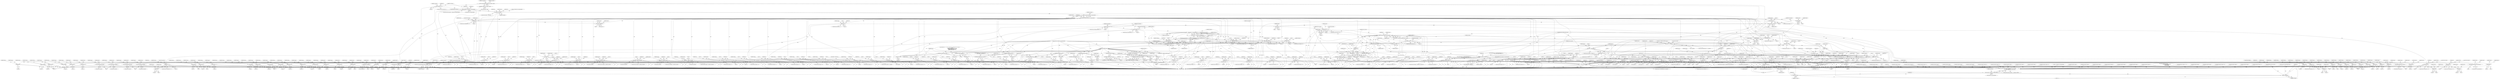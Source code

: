 digraph "0_tcpdump_bea2686c296b79609060a104cc139810785b0739@API" {
"1000215" [label="(Call,rsvp_obj_len < sizeof(struct rsvp_object_header))"];
"1000199" [label="(Call,rsvp_obj_len % 4)"];
"1000187" [label="(Call,rsvp_obj_len=EXTRACT_16BITS(rsvp_obj_header->length))"];
"1000189" [label="(Call,EXTRACT_16BITS(rsvp_obj_header->length))"];
"1000301" [label="(Call,tlen < rsvp_obj_len)"];
"1000322" [label="(Call,rsvp_obj_len-sizeof(struct rsvp_object_header))"];
"1000320" [label="(Call,obj_tlen=rsvp_obj_len-sizeof(struct rsvp_object_header))"];
"1000349" [label="(Call,obj_tlen < 8)"];
"1000387" [label="(Call,obj_tlen-=8)"];
"1000396" [label="(Call,obj_tlen < 20)"];
"1000440" [label="(Call,obj_tlen-=20)"];
"1000449" [label="(Call,obj_tlen < 36)"];
"1000476" [label="(Call,obj_tlen-=36)"];
"1000485" [label="(Call,obj_tlen < 26)"];
"1000511" [label="(Call,obj_tlen-=26)"];
"1000520" [label="(Call,obj_tlen < 12)"];
"1000547" [label="(Call,obj_tlen-=12)"];
"1000557" [label="(Call,obj_tlen < 12)"];
"1000584" [label="(Call,obj_tlen-=12)"];
"1000602" [label="(Call,obj_tlen < sizeof(struct in_addr))"];
"1000619" [label="(Call,obj_tlen-=sizeof(struct in_addr))"];
"1000630" [label="(Call,obj_tlen < sizeof(struct in6_addr))"];
"1000647" [label="(Call,obj_tlen-=sizeof(struct in6_addr))"];
"1000667" [label="(Call,obj_tlen < sizeof(struct in_addr))"];
"1000684" [label="(Call,obj_tlen-=sizeof(struct in_addr))"];
"1000695" [label="(Call,obj_tlen < sizeof(struct in6_addr))"];
"1000712" [label="(Call,obj_tlen-=sizeof(struct in6_addr))"];
"1000735" [label="(Call,obj_tlen >= 4)"];
"1000748" [label="(Call,obj_tlen-=4)"];
"1000757" [label="(Call,obj_tlen < 4)"];
"1000772" [label="(Call,obj_tlen-=4)"];
"1000781" [label="(Call,obj_tlen < 12)"];
"1000808" [label="(Call,obj_tlen-=12)"];
"1000826" [label="(Call,obj_tlen < 4)"];
"1000849" [label="(Call,obj_tlen-=4)"];
"1000867" [label="(Call,obj_tlen < 8)"];
"1000888" [label="(Call,obj_tlen-=8)"];
"1000897" [label="(Call,obj_tlen < 20)"];
"1000918" [label="(Call,obj_tlen-=20)"];
"1000927" [label="(Call,obj_tlen < 40)"];
"1000961" [label="(Call,obj_tlen-=40)"];
"1000970" [label="(Call,obj_tlen < 8)"];
"1000991" [label="(Call,obj_tlen-=8)"];
"1001000" [label="(Call,obj_tlen < 16)"];
"1001034" [label="(Call,obj_tlen-=16)"];
"1001052" [label="(Call,obj_tlen >= 4)"];
"1001070" [label="(Call,obj_tlen-=4)"];
"1001079" [label="(Call,obj_tlen < 12)"];
"1001153" [label="(Call,obj_tlen-=12)"];
"1001162" [label="(Call,obj_tlen < 12)"];
"1001230" [label="(Call,obj_tlen-=12)"];
"1001239" [label="(Call,obj_tlen < 4)"];
"1001292" [label="(Call,obj_tlen-=4)"];
"1001311" [label="(Call,obj_tlen >= 4)"];
"1001477" [label="(Call,obj_tlen-=*(obj_tptr+1))"];
"1001502" [label="(Call,obj_tlen < 8)"];
"1001522" [label="(Call,obj_tlen-=8)"];
"1001540" [label="(Call,obj_tlen < 8)"];
"1001560" [label="(Call,obj_tlen-=8)"];
"1001578" [label="(Call,obj_tlen < 4)"];
"1001591" [label="(Call,obj_tlen < 4+namelen)"];
"1001653" [label="(Call,obj_tlen-=4+*(obj_tptr+3))"];
"1001685" [label="(Call,obj_tlen < 4)"];
"1001691" [label="(Call,total_subobj_len = obj_tlen)"];
"1001695" [label="(Call,total_subobj_len > 0)"];
"1001700" [label="(Call,total_subobj_len < 4)"];
"1001751" [label="(Call,subobj_len > total_subobj_len)"];
"1001747" [label="(Call,subobj_len < 4 || subobj_len > total_subobj_len)"];
"1001765" [label="(Call,subobj_len < 8)"];
"1001890" [label="(Call,total_subobj_len-=subobj_len)"];
"1001893" [label="(Call,obj_tptr+=subobj_len)"];
"1001706" [label="(Call,EXTRACT_16BITS(obj_tptr))"];
"1001704" [label="(Call,subobj_len  = EXTRACT_16BITS(obj_tptr))"];
"1001748" [label="(Call,subobj_len < 4)"];
"1001786" [label="(Call,subobj_len < 20)"];
"1001896" [label="(Call,obj_tlen+=subobj_len)"];
"1001824" [label="(Call,subobj_len < 16)"];
"1001864" [label="(Call,subobj_len < 8)"];
"1001711" [label="(Call,EXTRACT_16BITS(obj_tptr+2))"];
"1001710" [label="(Call,(EXTRACT_16BITS(obj_tptr+2))>>8)"];
"1001708" [label="(Call,subobj_type = (EXTRACT_16BITS(obj_tptr+2))>>8)"];
"1001732" [label="(Call,tok2str(rsvp_obj_generalized_uni_values, \"Unknown\", subobj_type))"];
"1001712" [label="(Call,obj_tptr+2)"];
"1001719" [label="(Call,EXTRACT_16BITS(obj_tptr+2))"];
"1001718" [label="(Call,(EXTRACT_16BITS(obj_tptr+2))&0x00FF)"];
"1001716" [label="(Call,af = (EXTRACT_16BITS(obj_tptr+2))&0x00FF)"];
"1001739" [label="(Call,tok2str(af_values, \"Unknown\", af))"];
"1001720" [label="(Call,obj_tptr+2)"];
"1001778" [label="(Call,ipaddr_string(ndo, obj_tptr + 4))"];
"1001799" [label="(Call,ip6addr_string(ndo, obj_tptr + 4))"];
"1003366" [label="(Call,print_unknown_data(ndo, tptr + sizeof(struct rsvp_object_header), \"\n\t    \", /* FIXME indentation */\n                               rsvp_obj_len - sizeof(struct rsvp_object_header)))"];
"1001780" [label="(Call,obj_tptr + 4)"];
"1001801" [label="(Call,obj_tptr + 4)"];
"1001840" [label="(Call,EXTRACT_32BITS(obj_tptr+4))"];
"1001839" [label="(Call,(EXTRACT_32BITS(obj_tptr+4))>>31)"];
"1001841" [label="(Call,obj_tptr+4)"];
"1001847" [label="(Call,EXTRACT_32BITS(obj_tptr+4))"];
"1001846" [label="(Call,(EXTRACT_32BITS(obj_tptr+4))&0xFF)"];
"1001848" [label="(Call,obj_tptr+4)"];
"1001853" [label="(Call,EXTRACT_32BITS(obj_tptr+8))"];
"1001854" [label="(Call,obj_tptr+8)"];
"1001857" [label="(Call,EXTRACT_32BITS(obj_tptr + 12))"];
"1001858" [label="(Call,obj_tptr + 12)"];
"1001879" [label="(Call,EXTRACT_32BITS(obj_tptr + 4))"];
"1001878" [label="(Call,(EXTRACT_32BITS(obj_tptr + 4)) >> 24)"];
"1001880" [label="(Call,obj_tptr + 4)"];
"1001918" [label="(Call,obj_tlen < 8)"];
"1001939" [label="(Call,obj_tlen-=8)"];
"1001954" [label="(Call,obj_tlen < 20)"];
"1001975" [label="(Call,obj_tlen-=20)"];
"1001996" [label="(Call,obj_tlen < 4)"];
"1002011" [label="(Call,obj_tlen-=4)"];
"1002031" [label="(Call,obj_tlen < 4)"];
"1002060" [label="(Call,obj_tlen-=4)"];
"1002064" [label="(Call,obj_tlen >= 4)"];
"1002106" [label="(Call,obj_tlen-=4)"];
"1002116" [label="(Call,rsvp_intserv_print(ndo, obj_tptr, obj_tlen))"];
"1002071" [label="(Call,EXTRACT_16BITS(obj_tptr+2))"];
"1002070" [label="(Call,EXTRACT_16BITS(obj_tptr+2)<<2)"];
"1002068" [label="(Call,intserv_serv_tlen=EXTRACT_16BITS(obj_tptr+2)<<2)"];
"1002110" [label="(Call,intserv_serv_tlen>=4)"];
"1002128" [label="(Call,intserv_serv_tlen-=processed)"];
"1002072" [label="(Call,obj_tptr+2)"];
"1002096" [label="(Call,obj_tptr+1)"];
"1002103" [label="(Call,obj_tptr+=4)"];
"1002114" [label="(Call,processed = rsvp_intserv_print(ndo, obj_tptr, obj_tlen))"];
"1002121" [label="(Call,processed == 0)"];
"1002125" [label="(Call,obj_tlen-=processed)"];
"1002131" [label="(Call,obj_tptr+=processed)"];
"1002146" [label="(Call,obj_tlen < 8)"];
"1002167" [label="(Call,obj_tlen-=8)"];
"1002176" [label="(Call,obj_tlen < 20)"];
"1002197" [label="(Call,obj_tlen-=20)"];
"1002206" [label="(Call,obj_tlen < 20)"];
"1002227" [label="(Call,obj_tlen-=20)"];
"1002236" [label="(Call,obj_tlen < 20)"];
"1002257" [label="(Call,obj_tlen-=20)"];
"1002266" [label="(Call,obj_tlen < 40)"];
"1002300" [label="(Call,obj_tlen-=40)"];
"1002309" [label="(Call,obj_tlen < 8)"];
"1002330" [label="(Call,obj_tlen-=8)"];
"1002339" [label="(Call,obj_tlen < 16)"];
"1002373" [label="(Call,obj_tlen-=16)"];
"1002398" [label="(Call,obj_tlen < sizeof(struct rsvp_obj_frr_t))"];
"1002480" [label="(Call,obj_tlen-=sizeof(struct rsvp_obj_frr_t))"];
"1002491" [label="(Call,obj_tlen < 16)"];
"1002565" [label="(Call,obj_tlen-=16)"];
"1002583" [label="(Call,obj_tlen >= 8)"];
"1002603" [label="(Call,obj_tlen-=8)"];
"1002634" [label="(Call,obj_tlen-=4)"];
"1002653" [label="(Call,obj_tlen < 8)"];
"1002733" [label="(Call,obj_tlen-=8)"];
"1002743" [label="(Call,obj_tlen < 20)"];
"1002803" [label="(Call,obj_tlen-=20)"];
"1002821" [label="(Call,obj_tlen < 4)"];
"1002844" [label="(Call,obj_tlen-=4)"];
"1002851" [label="(Call,obj_tlen >= 2 + padbytes)"];
"1002878" [label="(Call,obj_tlen < *(obj_tptr+1))"];
"1002888" [label="(Call,*(obj_tptr+1) < 2)"];
"1002909" [label="(Call,obj_tlen-=*(obj_tptr+1))"];
"1002915" [label="(Call,obj_tptr+=*(obj_tptr+1))"];
"1002874" [label="(Call,obj_tptr + 1)"];
"1002881" [label="(Call,obj_tptr+1)"];
"1002890" [label="(Call,obj_tptr+1)"];
"1002897" [label="(Call,print_unknown_data(ndo, obj_tptr + 2, \"\n\t\t\", *(obj_tptr + 1) - 2))"];
"1002899" [label="(Call,obj_tptr + 2)"];
"1002905" [label="(Call,obj_tptr + 1)"];
"1002912" [label="(Call,obj_tptr+1)"];
"1002918" [label="(Call,obj_tptr+1)"];
"1002936" [label="(Call,obj_tlen < 8)"];
"1002956" [label="(Call,obj_tlen-=4)"];
"1002963" [label="(Call,obj_tlen >= 4)"];
"1002979" [label="(Call,obj_tlen-=4)"];
"1002997" [label="(Call,obj_tlen < sizeof(struct rsvp_obj_integrity_t))"];
"1003120" [label="(Call,obj_tlen+=sizeof(struct rsvp_obj_integrity_t))"];
"1003140" [label="(Call,obj_tlen < 4)"];
"1003158" [label="(Call,obj_tlen-=4)"];
"1003176" [label="(Call,obj_tlen < 4)"];
"1003212" [label="(Call,obj_tlen < 12)"];
"1003234" [label="(Call,obj_tlen-=12)"];
"1003287" [label="(Call,obj_tlen < 4)"];
"1003303" [label="(Call,obj_tlen-=4)"];
"1003350" [label="(Call,print_unknown_data(ndo, obj_tptr, \"\n\t    \", obj_tlen))"];
"1003312" [label="(Call,obj_tlen < 16)"];
"1003328" [label="(Call,obj_tlen-=16)"];
"1003242" [label="(Call,obj_tlen-=4)"];
"1003252" [label="(Call,obj_tlen >= 4)"];
"1003270" [label="(Call,obj_tlen-=4)"];
"1000328" [label="(Call,ND_TTEST2(*tptr, rsvp_obj_len))"];
"1000327" [label="(Call,!ND_TTEST2(*tptr, rsvp_obj_len))"];
"1003373" [label="(Call,rsvp_obj_len - sizeof(struct rsvp_object_header))"];
"1003377" [label="(Call,tptr+=rsvp_obj_len)"];
"1003380" [label="(Call,tlen-=rsvp_obj_len)"];
"1003355" [label="(ControlStructure,break;)"];
"1000528" [label="(Identifier,ndo)"];
"1001510" [label="(Identifier,ndo)"];
"1000963" [label="(Literal,40)"];
"1000217" [label="(Call,sizeof(struct rsvp_object_header))"];
"1000935" [label="(Identifier,ndo)"];
"1000756" [label="(ControlStructure,if (obj_tlen < 4))"];
"1002214" [label="(Identifier,ndo)"];
"1000397" [label="(Identifier,obj_tlen)"];
"1002013" [label="(Literal,4)"];
"1000194" [label="(Identifier,rsvp_obj_ctype)"];
"1000765" [label="(Identifier,ndo)"];
"1002311" [label="(Literal,8)"];
"1000198" [label="(ControlStructure,if(rsvp_obj_len % 4))"];
"1003354" [label="(Identifier,obj_tlen)"];
"1002583" [label="(Call,obj_tlen >= 8)"];
"1002845" [label="(Identifier,obj_tlen)"];
"1002891" [label="(Identifier,obj_tptr)"];
"1001071" [label="(Identifier,obj_tlen)"];
"1001699" [label="(ControlStructure,if (total_subobj_len < 4))"];
"1000145" [label="(MethodParameterIn,netdissect_options *ndo)"];
"1001786" [label="(Call,subobj_len < 20)"];
"1002338" [label="(ControlStructure,if (obj_tlen < 16))"];
"1002803" [label="(Call,obj_tlen-=20)"];
"1001998" [label="(Literal,4)"];
"1001732" [label="(Call,tok2str(rsvp_obj_generalized_uni_values, \"Unknown\", subobj_type))"];
"1000851" [label="(Literal,4)"];
"1003142" [label="(Literal,4)"];
"1001053" [label="(Identifier,obj_tlen)"];
"1000962" [label="(Identifier,obj_tlen)"];
"1000190" [label="(Call,rsvp_obj_header->length)"];
"1001239" [label="(Call,obj_tlen < 4)"];
"1001049" [label="(Block,)"];
"1003145" [label="(Literal,1)"];
"1001718" [label="(Call,(EXTRACT_16BITS(obj_tptr+2))&0x00FF)"];
"1002241" [label="(Literal,1)"];
"1001653" [label="(Call,obj_tlen-=4+*(obj_tptr+3))"];
"1001976" [label="(Identifier,obj_tlen)"];
"1001748" [label="(Call,subobj_len < 4)"];
"1002030" [label="(ControlStructure,if (obj_tlen < 4))"];
"1001850" [label="(Literal,4)"];
"1003217" [label="(Literal,1)"];
"1002584" [label="(Identifier,obj_tlen)"];
"1001764" [label="(ControlStructure,if (subobj_len < 8))"];
"1000619" [label="(Call,obj_tlen-=sizeof(struct in_addr))"];
"1001087" [label="(Identifier,ndo)"];
"1001863" [label="(ControlStructure,if (subobj_len < 8))"];
"1002332" [label="(Literal,8)"];
"1001895" [label="(Identifier,subobj_len)"];
"1000521" [label="(Identifier,obj_tlen)"];
"1002201" [label="(Identifier,obj_tptr)"];
"1003375" [label="(Call,sizeof(struct rsvp_object_header))"];
"1001055" [label="(Block,)"];
"1002132" [label="(Identifier,obj_tptr)"];
"1003121" [label="(Identifier,obj_tlen)"];
"1000238" [label="(Identifier,ndo)"];
"1002078" [label="(Identifier,ndo)"];
"1001167" [label="(Literal,1)"];
"1000749" [label="(Identifier,obj_tlen)"];
"1001548" [label="(Identifier,ndo)"];
"1002915" [label="(Call,obj_tptr+=*(obj_tptr+1))"];
"1002068" [label="(Call,intserv_serv_tlen=EXTRACT_16BITS(obj_tptr+2)<<2)"];
"1001700" [label="(Call,total_subobj_len < 4)"];
"1001979" [label="(Identifier,obj_tptr)"];
"1000772" [label="(Call,obj_tlen-=4)"];
"1003368" [label="(Call,tptr + sizeof(struct rsvp_object_header))"];
"1001780" [label="(Call,obj_tptr + 4)"];
"1000328" [label="(Call,ND_TTEST2(*tptr, rsvp_obj_len))"];
"1002769" [label="(Call,ip6addr_string(ndo, obj_tptr))"];
"1000562" [label="(Literal,1)"];
"1002920" [label="(Literal,1)"];
"1003258" [label="(Identifier,ndo)"];
"1002748" [label="(Literal,1)"];
"1002901" [label="(Literal,2)"];
"1003379" [label="(Identifier,rsvp_obj_len)"];
"1000584" [label="(Call,obj_tlen-=12)"];
"1000486" [label="(Identifier,obj_tlen)"];
"1002125" [label="(Call,obj_tlen-=processed)"];
"1003141" [label="(Identifier,obj_tlen)"];
"1003176" [label="(Call,obj_tlen < 4)"];
"1000762" [label="(Literal,1)"];
"1001162" [label="(Call,obj_tlen < 12)"];
"1001537" [label="(Block,)"];
"1001698" [label="(Block,)"];
"1000395" [label="(ControlStructure,if (obj_tlen < 20))"];
"1002400" [label="(Call,sizeof(struct rsvp_obj_frr_t))"];
"1000676" [label="(Identifier,ndo)"];
"1000875" [label="(Identifier,ndo)"];
"1000899" [label="(Literal,20)"];
"1001894" [label="(Identifier,obj_tptr)"];
"1002147" [label="(Identifier,obj_tlen)"];
"1003238" [label="(Identifier,obj_tptr)"];
"1001310" [label="(ControlStructure,while(obj_tlen >= 4 ))"];
"1002852" [label="(Identifier,obj_tlen)"];
"1002912" [label="(Call,obj_tptr+1)"];
"1001870" [label="(Literal,1)"];
"1000652" [label="(Identifier,obj_tptr)"];
"1002957" [label="(Identifier,obj_tlen)"];
"1001882" [label="(Literal,4)"];
"1001154" [label="(Identifier,obj_tlen)"];
"1002821" [label="(Call,obj_tlen < 4)"];
"1002609" [label="(ControlStructure,break;)"];
"1002744" [label="(Identifier,obj_tlen)"];
"1000520" [label="(Call,obj_tlen < 12)"];
"1003330" [label="(Literal,16)"];
"1002323" [label="(Call,ipaddr_string(ndo, obj_tptr))"];
"1002482" [label="(Call,sizeof(struct rsvp_obj_frr_t))"];
"1001847" [label="(Call,EXTRACT_32BITS(obj_tptr+4))"];
"1000689" [label="(Identifier,obj_tptr)"];
"1002886" [label="(Literal,1)"];
"1002847" [label="(Call,obj_tptr+=4)"];
"1002364" [label="(Call,ipaddr_string(ndo, obj_tptr+8))"];
"1003140" [label="(Call,obj_tlen < 4)"];
"1002918" [label="(Call,obj_tptr+1)"];
"1000302" [label="(Identifier,tlen)"];
"1001489" [label="(ControlStructure,break;)"];
"1001084" [label="(Literal,1)"];
"1002654" [label="(Identifier,obj_tlen)"];
"1002395" [label="(Block,)"];
"1001918" [label="(Call,obj_tlen < 8)"];
"1000599" [label="(Block,)"];
"1000850" [label="(Identifier,obj_tlen)"];
"1001691" [label="(Call,total_subobj_len = obj_tlen)"];
"1002028" [label="(Block,)"];
"1002119" [label="(Identifier,obj_tlen)"];
"1003373" [label="(Call,rsvp_obj_len - sizeof(struct rsvp_object_header))"];
"1000735" [label="(Call,obj_tlen >= 4)"];
"1002907" [label="(Literal,1)"];
"1003208" [label="(Block,)"];
"1001842" [label="(Identifier,obj_tptr)"];
"1001079" [label="(Call,obj_tlen < 12)"];
"1000303" [label="(Identifier,rsvp_obj_len)"];
"1002873" [label="(Call,*(obj_tptr + 1))"];
"1002909" [label="(Call,obj_tlen-=*(obj_tptr+1))"];
"1000928" [label="(Identifier,obj_tlen)"];
"1002649" [label="(Block,)"];
"1002902" [label="(Literal,\"\n\t\t\")"];
"1001968" [label="(Call,ip6addr_string(ndo, obj_tptr))"];
"1001234" [label="(Identifier,obj_tptr)"];
"1000205" [label="(Identifier,ndo)"];
"1000454" [label="(Literal,1)"];
"1003252" [label="(Call,obj_tlen >= 4)"];
"1001580" [label="(Literal,4)"];
"1000738" [label="(Block,)"];
"1001791" [label="(Literal,1)"];
"1002340" [label="(Identifier,obj_tlen)"];
"1001940" [label="(Identifier,obj_tlen)"];
"1002374" [label="(Identifier,obj_tlen)"];
"1002932" [label="(Block,)"];
"1001739" [label="(Call,tok2str(af_values, \"Unknown\", af))"];
"1002877" [label="(ControlStructure,if (obj_tlen < *(obj_tptr+1)))"];
"1000588" [label="(Identifier,obj_tptr)"];
"1001593" [label="(Call,4+namelen)"];
"1002660" [label="(Identifier,error_code)"];
"1002012" [label="(Identifier,obj_tlen)"];
"1000630" [label="(Call,obj_tlen < sizeof(struct in6_addr))"];
"1000301" [label="(Call,tlen < rsvp_obj_len)"];
"1001787" [label="(Identifier,subobj_len)"];
"1002879" [label="(Identifier,obj_tlen)"];
"1002733" [label="(Call,obj_tlen-=8)"];
"1000322" [label="(Call,rsvp_obj_len-sizeof(struct rsvp_object_header))"];
"1000896" [label="(ControlStructure,if (obj_tlen < 20))"];
"1001955" [label="(Identifier,obj_tlen)"];
"1003175" [label="(ControlStructure,if (obj_tlen < 4))"];
"1003245" [label="(Call,obj_tptr+=4)"];
"1000970" [label="(Call,obj_tlen < 8)"];
"1000556" [label="(ControlStructure,if (obj_tlen < 12))"];
"1000348" [label="(ControlStructure,if (obj_tlen < 8))"];
"1003331" [label="(Call,obj_tptr+=16)"];
"1001477" [label="(Call,obj_tlen-=*(obj_tptr+1))"];
"1001540" [label="(Call,obj_tlen < 8)"];
"1002607" [label="(Identifier,obj_tptr)"];
"1002490" [label="(ControlStructure,if (obj_tlen < 16))"];
"1002072" [label="(Call,obj_tptr+2)"];
"1000201" [label="(Literal,4)"];
"1001710" [label="(Call,(EXTRACT_16BITS(obj_tptr+2))>>8)"];
"1000902" [label="(Literal,1)"];
"1002175" [label="(ControlStructure,if (obj_tlen < 20))"];
"1001752" [label="(Identifier,subobj_len)"];
"1000776" [label="(Identifier,obj_tptr)"];
"1001598" [label="(Literal,1)"];
"1003381" [label="(Identifier,tlen)"];
"1000644" [label="(Call,ip6addr_string(ndo, obj_tptr))"];
"1003253" [label="(Identifier,obj_tlen)"];
"1001705" [label="(Identifier,subobj_len)"];
"1001405" [label="(Call,ipaddr_string(ndo, obj_tptr+2))"];
"1002117" [label="(Identifier,ndo)"];
"1002582" [label="(ControlStructure,while(obj_tlen >= 8))"];
"1002095" [label="(Call,*(obj_tptr+1))"];
"1002652" [label="(ControlStructure,if (obj_tlen < 8))"];
"1002956" [label="(Call,obj_tlen-=4)"];
"1000736" [label="(Identifier,obj_tlen)"];
"1002208" [label="(Literal,20)"];
"1001893" [label="(Call,obj_tptr+=subobj_len)"];
"1003125" [label="(Identifier,obj_tptr)"];
"1001247" [label="(Identifier,ndo)"];
"1002603" [label="(Call,obj_tlen-=8)"];
"1002996" [label="(ControlStructure,if (obj_tlen < sizeof(struct rsvp_obj_integrity_t)))"];
"1001857" [label="(Call,EXTRACT_32BITS(obj_tptr + 12))"];
"1001939" [label="(Call,obj_tlen-=8)"];
"1002859" [label="(Identifier,ndo)"];
"1001170" [label="(Identifier,ndo)"];
"1002805" [label="(Literal,20)"];
"1000898" [label="(Identifier,obj_tlen)"];
"1001833" [label="(Identifier,ndo)"];
"1000324" [label="(Call,sizeof(struct rsvp_object_header))"];
"1000480" [label="(Identifier,obj_tptr)"];
"1003305" [label="(Literal,4)"];
"1002063" [label="(ControlStructure,while (obj_tlen >= 4))"];
"1003158" [label="(Call,obj_tlen-=4)"];
"1002301" [label="(Identifier,obj_tlen)"];
"1002112" [label="(Literal,4)"];
"1001823" [label="(ControlStructure,if (subobj_len < 16))"];
"1001526" [label="(Identifier,obj_tptr)"];
"1003100" [label="(Call,signature_verify(ndo, pptr, plen,\n                                            obj_ptr.rsvp_obj_integrity->digest,\n                                            rsvp_clear_checksum,\n                                            rsvp_com_header))"];
"1001070" [label="(Call,obj_tlen-=4)"];
"1001996" [label="(Call,obj_tlen < 4)"];
"1001794" [label="(Identifier,ndo)"];
"1002110" [label="(Call,intserv_serv_tlen>=4)"];
"1000449" [label="(Call,obj_tlen < 36)"];
"1002237" [label="(Identifier,obj_tlen)"];
"1002965" [label="(Literal,4)"];
"1003314" [label="(Literal,16)"];
"1002123" [label="(Literal,0)"];
"1002962" [label="(ControlStructure,while(obj_tlen >= 4))"];
"1000478" [label="(Literal,36)"];
"1003380" [label="(Call,tlen-=rsvp_obj_len)"];
"1000398" [label="(Literal,20)"];
"1000696" [label="(Identifier,obj_tlen)"];
"1000444" [label="(Identifier,obj_tptr)"];
"1001051" [label="(ControlStructure,while(obj_tlen >= 4 ))"];
"1002983" [label="(Identifier,obj_tptr)"];
"1003377" [label="(Call,tptr+=rsvp_obj_len)"];
"1002994" [label="(Block,)"];
"1003235" [label="(Identifier,obj_tlen)"];
"1001897" [label="(Identifier,obj_tlen)"];
"1003329" [label="(Identifier,obj_tlen)"];
"1000176" [label="(Block,)"];
"1001693" [label="(Identifier,obj_tlen)"];
"1001312" [label="(Identifier,obj_tlen)"];
"1000150" [label="(MethodParameterIn,u_int tlen)"];
"1001584" [label="(Call,namelen = *(obj_tptr+3))"];
"1001923" [label="(Literal,1)"];
"1003160" [label="(Literal,4)"];
"1003148" [label="(Identifier,ndo)"];
"1000620" [label="(Identifier,obj_tlen)"];
"1002036" [label="(Literal,1)"];
"1000892" [label="(Identifier,obj_tptr)"];
"1000350" [label="(Identifier,obj_tlen)"];
"1003244" [label="(Literal,4)"];
"1001715" [label="(Literal,8)"];
"1000750" [label="(Literal,4)"];
"1001614" [label="(Call,safeputchar(ndo, *(obj_tptr + 4 + i)))"];
"1001008" [label="(Identifier,ndo)"];
"1001839" [label="(Call,(EXTRACT_32BITS(obj_tptr+4))>>31)"];
"1002314" [label="(Literal,1)"];
"1002605" [label="(Literal,8)"];
"1000868" [label="(Identifier,obj_tlen)"];
"1002031" [label="(Call,obj_tlen < 4)"];
"1000867" [label="(Call,obj_tlen < 8)"];
"1001744" [label="(Identifier,af)"];
"1001296" [label="(Identifier,obj_tptr)"];
"1001692" [label="(Identifier,total_subobj_len)"];
"1003178" [label="(Literal,4)"];
"1002881" [label="(Call,obj_tptr+1)"];
"1000929" [label="(Literal,40)"];
"1002889" [label="(Call,*(obj_tptr+1))"];
"1001230" [label="(Call,obj_tlen-=12)"];
"1002177" [label="(Identifier,obj_tlen)"];
"1003177" [label="(Identifier,obj_tlen)"];
"1001799" [label="(Call,ip6addr_string(ndo, obj_tptr + 4))"];
"1003181" [label="(Literal,1)"];
"1001076" [label="(ControlStructure,break;)"];
"1002167" [label="(Call,obj_tlen-=8)"];
"1002969" [label="(Identifier,ndo)"];
"1000485" [label="(Call,obj_tlen < 26)"];
"1001575" [label="(Block,)"];
"1002997" [label="(Call,obj_tlen < sizeof(struct rsvp_obj_integrity_t))"];
"1002742" [label="(ControlStructure,if (obj_tlen < 20))"];
"1002106" [label="(Call,obj_tlen-=4)"];
"1002565" [label="(Call,obj_tlen-=16)"];
"1002259" [label="(Literal,20)"];
"1000890" [label="(Literal,8)"];
"1000783" [label="(Literal,12)"];
"1001919" [label="(Identifier,obj_tlen)"];
"1002331" [label="(Identifier,obj_tlen)"];
"1000825" [label="(ControlStructure,if (obj_tlen < 4))"];
"1000315" [label="(Identifier,obj_tptr)"];
"1002118" [label="(Identifier,obj_tptr)"];
"1000789" [label="(Identifier,ndo)"];
"1000354" [label="(Literal,1)"];
"1000216" [label="(Identifier,rsvp_obj_len)"];
"1000666" [label="(ControlStructure,if (obj_tlen < sizeof(struct in_addr)))"];
"1001662" [label="(Identifier,obj_tptr)"];
"1002404" [label="(Literal,1)"];
"1003270" [label="(Call,obj_tlen-=4)"];
"1000639" [label="(Identifier,ndo)"];
"1000558" [label="(Identifier,obj_tlen)"];
"1000177" [label="(Call,ND_TCHECK2(*tptr, sizeof(struct rsvp_object_header)))"];
"1000961" [label="(Call,obj_tlen-=40)"];
"1001855" [label="(Identifier,obj_tptr)"];
"1002122" [label="(Identifier,processed)"];
"1002397" [label="(ControlStructure,if (obj_tlen < sizeof(struct rsvp_obj_frr_t)))"];
"1002151" [label="(Literal,1)"];
"1000601" [label="(ControlStructure,if (obj_tlen < sizeof(struct in_addr)))"];
"1001314" [label="(Block,)"];
"1002634" [label="(Call,obj_tlen-=4)"];
"1002964" [label="(Identifier,obj_tlen)"];
"1003220" [label="(Identifier,ndo)"];
"1002896" [label="(Literal,1)"];
"1002875" [label="(Identifier,obj_tptr)"];
"1001696" [label="(Identifier,total_subobj_len)"];
"1002108" [label="(Literal,4)"];
"1001864" [label="(Call,subobj_len < 8)"];
"1001731" [label="(Block,)"];
"1000188" [label="(Identifier,rsvp_obj_len)"];
"1001734" [label="(Literal,\"Unknown\")"];
"1001865" [label="(Identifier,subobj_len)"];
"1002887" [label="(ControlStructure,if (*(obj_tptr+1) < 2))"];
"1000926" [label="(ControlStructure,if (obj_tlen < 40))"];
"1000477" [label="(Identifier,obj_tlen)"];
"1003374" [label="(Identifier,rsvp_obj_len)"];
"1000199" [label="(Call,rsvp_obj_len % 4)"];
"1003120" [label="(Call,obj_tlen+=sizeof(struct rsvp_obj_integrity_t))"];
"1000396" [label="(Call,obj_tlen < 20)"];
"1002492" [label="(Identifier,obj_tlen)"];
"1002339" [label="(Call,obj_tlen < 16)"];
"1001561" [label="(Identifier,obj_tlen)"];
"1000320" [label="(Call,obj_tlen=rsvp_obj_len-sizeof(struct rsvp_object_header))"];
"1003162" [label="(Identifier,obj_tptr)"];
"1000476" [label="(Call,obj_tlen-=36)"];
"1001892" [label="(Identifier,subobj_len)"];
"1000831" [label="(Literal,1)"];
"1002653" [label="(Call,obj_tlen < 8)"];
"1002015" [label="(Identifier,obj_tptr)"];
"1002480" [label="(Call,obj_tlen-=sizeof(struct rsvp_obj_frr_t))"];
"1001773" [label="(Identifier,ndo)"];
"1003313" [label="(Identifier,obj_tlen)"];
"1000493" [label="(Identifier,ndo)"];
"1002304" [label="(Identifier,obj_tptr)"];
"1002936" [label="(Call,obj_tlen < 8)"];
"1000442" [label="(Literal,20)"];
"1000808" [label="(Call,obj_tlen-=12)"];
"1002238" [label="(Literal,20)"];
"1000741" [label="(Identifier,ndo)"];
"1001977" [label="(Literal,20)"];
"1002127" [label="(Identifier,processed)"];
"1001564" [label="(Identifier,obj_tptr)"];
"1002903" [label="(Call,*(obj_tptr + 1) - 2)"];
"1003254" [label="(Literal,4)"];
"1002116" [label="(Call,rsvp_intserv_print(ndo, obj_tptr, obj_tlen))"];
"1001871" [label="(Call,ND_PRINT((ndo, \"%s    Service level: %u\",\n                               ident, (EXTRACT_32BITS(obj_tptr + 4)) >> 24)))"];
"1000712" [label="(Call,obj_tlen-=sizeof(struct in6_addr))"];
"1003236" [label="(Literal,12)"];
"1001975" [label="(Call,obj_tlen-=20)"];
"1003267" [label="(Call,obj_tptr+=4)"];
"1000782" [label="(Identifier,obj_tlen)"];
"1001707" [label="(Identifier,obj_tptr)"];
"1000557" [label="(Call,obj_tlen < 12)"];
"1003350" [label="(Call,print_unknown_data(ndo, obj_tptr, \"\n\t    \", obj_tlen))"];
"1002807" [label="(Identifier,obj_tptr)"];
"1000834" [label="(Identifier,ndo)"];
"1002300" [label="(Call,obj_tlen-=40)"];
"1002377" [label="(Identifier,obj_tptr)"];
"1000189" [label="(Call,EXTRACT_16BITS(rsvp_obj_header->length))"];
"1000616" [label="(Call,ipaddr_string(ndo, obj_tptr))"];
"1002890" [label="(Call,obj_tptr+1)"];
"1002906" [label="(Identifier,obj_tptr)"];
"1001746" [label="(ControlStructure,if(subobj_len < 4 || subobj_len > total_subobj_len))"];
"1002097" [label="(Identifier,obj_tptr)"];
"1002904" [label="(Call,*(obj_tptr + 1))"];
"1001318" [label="(Identifier,obj_tptr)"];
"1002344" [label="(Literal,1)"];
"1000330" [label="(Identifier,tptr)"];
"1003366" [label="(Call,print_unknown_data(ndo, tptr + sizeof(struct rsvp_object_header), \"\n\t    \", /* FIXME indentation */\n                               rsvp_obj_len - sizeof(struct rsvp_object_header)))"];
"1000401" [label="(Literal,1)"];
"1001771" [label="(Call,ND_PRINT((ndo, \"%s    UNI IPv4 TNA address: %s\",\n                                   ident, ipaddr_string(ndo, obj_tptr + 4))))"];
"1002916" [label="(Identifier,obj_tptr)"];
"1001721" [label="(Identifier,obj_tptr)"];
"1002804" [label="(Identifier,obj_tlen)"];
"1000184" [label="(Call,(const struct rsvp_object_header *)tptr)"];
"1003320" [label="(Identifier,ndo)"];
"1000484" [label="(ControlStructure,if (obj_tlen < 26))"];
"1001962" [label="(Identifier,ndo)"];
"1000307" [label="(Identifier,ndo)"];
"1002190" [label="(Call,ip6addr_string(ndo, obj_tptr))"];
"1003356" [label="(ControlStructure,if (ndo->ndo_vflag > 1 || hexdump == TRUE))"];
"1000321" [label="(Identifier,obj_tlen)"];
"1001541" [label="(Identifier,obj_tlen)"];
"1002148" [label="(Literal,8)"];
"1000748" [label="(Call,obj_tlen-=4)"];
"1000471" [label="(Call,ip6addr_string(ndo, obj_tptr + 20))"];
"1002856" [label="(Block,)"];
"1002160" [label="(Call,ipaddr_string(ndo, obj_tptr))"];
"1002124" [label="(ControlStructure,break;)"];
"1000547" [label="(Call,obj_tlen-=12)"];
"1002734" [label="(Identifier,obj_tlen)"];
"1001876" [label="(Block,)"];
"1001054" [label="(Literal,4)"];
"1002981" [label="(Literal,4)"];
"1001997" [label="(Identifier,obj_tlen)"];
"1003246" [label="(Identifier,obj_tptr)"];
"1000701" [label="(Literal,1)"];
"1000717" [label="(Identifier,obj_tptr)"];
"1001843" [label="(Literal,4)"];
"1000681" [label="(Call,ipaddr_string(ndo, obj_tptr))"];
"1002098" [label="(Literal,1)"];
"1002060" [label="(Call,obj_tlen-=4)"];
"1003234" [label="(Call,obj_tlen-=12)"];
"1001716" [label="(Call,af = (EXTRACT_16BITS(obj_tptr+2))&0x00FF)"];
"1000357" [label="(Identifier,ndo)"];
"1000559" [label="(Literal,12)"];
"1000773" [label="(Identifier,obj_tlen)"];
"1002168" [label="(Identifier,obj_tlen)"];
"1002569" [label="(Identifier,obj_tptr)"];
"1001686" [label="(Identifier,obj_tlen)"];
"1001801" [label="(Call,obj_tptr + 4)"];
"1000586" [label="(Literal,12)"];
"1000173" [label="(Identifier,tlen)"];
"1001232" [label="(Literal,12)"];
"1001542" [label="(Literal,8)"];
"1001654" [label="(Identifier,obj_tlen)"];
"1001711" [label="(Call,EXTRACT_16BITS(obj_tptr+2))"];
"1001858" [label="(Call,obj_tptr + 12)"];
"1000734" [label="(ControlStructure,while(obj_tlen >= 4 ))"];
"1002619" [label="(Block,)"];
"1003214" [label="(Literal,12)"];
"1001484" [label="(Identifier,obj_tptr)"];
"1001687" [label="(Literal,4)"];
"1001803" [label="(Literal,4)"];
"1001851" [label="(Literal,0xFF)"];
"1002120" [label="(ControlStructure,if (processed == 0))"];
"1000602" [label="(Call,obj_tlen < sizeof(struct in_addr))"];
"1000389" [label="(Literal,8)"];
"1002844" [label="(Call,obj_tlen-=4)"];
"1003251" [label="(ControlStructure,while(obj_tlen >= 4 ))"];
"1002061" [label="(Identifier,obj_tlen)"];
"1002181" [label="(Literal,1)"];
"1001776" [label="(Block,)"];
"1001592" [label="(Identifier,obj_tlen)"];
"1002199" [label="(Literal,20)"];
"1002822" [label="(Identifier,obj_tlen)"];
"1002499" [label="(Identifier,bw)"];
"1000172" [label="(Call,tlen>=sizeof(struct rsvp_object_header))"];
"1000222" [label="(Identifier,ndo)"];
"1001779" [label="(Identifier,ndo)"];
"1000905" [label="(Identifier,ndo)"];
"1000608" [label="(Literal,1)"];
"1002235" [label="(ControlStructure,if (obj_tlen < 20))"];
"1000673" [label="(Literal,1)"];
"1002914" [label="(Literal,1)"];
"1002197" [label="(Call,obj_tlen-=20)"];
"1001655" [label="(Call,4+*(obj_tptr+3))"];
"1000978" [label="(Identifier,ndo)"];
"1001735" [label="(Identifier,subobj_type)"];
"1002075" [label="(Literal,2)"];
"1000758" [label="(Identifier,obj_tlen)"];
"1002128" [label="(Call,intserv_serv_tlen-=processed)"];
"1002979" [label="(Call,obj_tlen-=4)"];
"1001853" [label="(Call,EXTRACT_32BITS(obj_tptr+8))"];
"1002823" [label="(Literal,4)"];
"1001900" [label="(Identifier,total_subobj_len)"];
"1002853" [label="(Call,2 + padbytes)"];
"1001770" [label="(Literal,1)"];
"1002134" [label="(ControlStructure,break;)"];
"1002658" [label="(Literal,1)"];
"1001697" [label="(Literal,0)"];
"1001738" [label="(Block,)"];
"1001914" [label="(Block,)"];
"1002266" [label="(Call,obj_tlen < 40)"];
"1000975" [label="(Literal,1)"];
"1002888" [label="(Call,*(obj_tptr+1) < 2)"];
"1001503" [label="(Identifier,obj_tlen)"];
"1000697" [label="(Call,sizeof(struct in6_addr))"];
"1001896" [label="(Call,obj_tlen+=subobj_len)"];
"1003159" [label="(Identifier,obj_tlen)"];
"1002880" [label="(Call,*(obj_tptr+1))"];
"1002267" [label="(Identifier,obj_tlen)"];
"1001926" [label="(Identifier,ndo)"];
"1001313" [label="(Literal,4)"];
"1000757" [label="(Call,obj_tlen < 4)"];
"1001238" [label="(ControlStructure,if (obj_tlen < 4))"];
"1001034" [label="(Call,obj_tlen-=16)"];
"1003243" [label="(Identifier,obj_tlen)"];
"1002073" [label="(Identifier,obj_tptr)"];
"1003275" [label="(ControlStructure,break;)"];
"1001856" [label="(Literal,8)"];
"1002131" [label="(Call,obj_tptr+=processed)"];
"1001792" [label="(Call,ND_PRINT((ndo, \"%s    UNI IPv6 TNA address: %s\",\n                                   ident, ip6addr_string(ndo, obj_tptr + 4))))"];
"1001754" [label="(ControlStructure,goto invalid;)"];
"1003287" [label="(Call,obj_tlen < 4)"];
"1002941" [label="(Literal,1)"];
"1000603" [label="(Identifier,obj_tlen)"];
"1000542" [label="(Call,ipaddr_string(ndo, obj_tptr + 8))"];
"1002145" [label="(ControlStructure,if (obj_tlen < 8))"];
"1002146" [label="(Call,obj_tlen < 8)"];
"1002198" [label="(Identifier,obj_tlen)"];
"1000752" [label="(Identifier,obj_tptr)"];
"1002291" [label="(Call,ip6addr_string(ndo, obj_tptr+20))"];
"1002205" [label="(ControlStructure,if (obj_tlen < 20))"];
"1002679" [label="(Call,ipaddr_string(ndo, obj_tptr))"];
"1000869" [label="(Literal,8)"];
"1002850" [label="(ControlStructure,while(obj_tlen >= 2 + padbytes))"];
"1002960" [label="(Identifier,obj_tptr)"];
"1002069" [label="(Identifier,intserv_serv_tlen)"];
"1002268" [label="(Literal,40)"];
"1001078" [label="(ControlStructure,if (obj_tlen < 12))"];
"1002207" [label="(Identifier,obj_tlen)"];
"1000448" [label="(ControlStructure,if (obj_tlen < 36))"];
"1003139" [label="(ControlStructure,if (obj_tlen < 4))"];
"1001562" [label="(Literal,8)"];
"1001694" [label="(ControlStructure,while(total_subobj_len > 0))"];
"1001498" [label="(Block,)"];
"1002071" [label="(Call,EXTRACT_16BITS(obj_tptr+2))"];
"1001766" [label="(Identifier,subobj_len)"];
"1002743" [label="(Call,obj_tlen < 20)"];
"1001709" [label="(Identifier,subobj_type)"];
"1001830" [label="(Literal,1)"];
"1001708" [label="(Call,subobj_type = (EXTRACT_16BITS(obj_tptr+2))>>8)"];
"1000314" [label="(Call,obj_tptr=tptr+sizeof(struct rsvp_object_header))"];
"1003211" [label="(ControlStructure,if (obj_tlen < 12))"];
"1002126" [label="(Identifier,obj_tlen)"];
"1002589" [label="(Identifier,ndo)"];
"1001956" [label="(Literal,20)"];
"1002980" [label="(Identifier,obj_tlen)"];
"1000334" [label="(Literal,1)"];
"1003237" [label="(Call,obj_tptr+=12)"];
"1001717" [label="(Identifier,af)"];
"1002586" [label="(Block,)"];
"1000404" [label="(Identifier,ndo)"];
"1002481" [label="(Identifier,obj_tlen)"];
"1000441" [label="(Identifier,obj_tlen)"];
"1000522" [label="(Literal,12)"];
"1001714" [label="(Literal,2)"];
"1002066" [label="(Literal,4)"];
"1000754" [label="(ControlStructure,break;)"];
"1002001" [label="(Literal,1)"];
"1002735" [label="(Literal,8)"];
"1001954" [label="(Call,obj_tlen < 20)"];
"1000440" [label="(Call,obj_tlen-=20)"];
"1000918" [label="(Call,obj_tlen-=20)"];
"1001524" [label="(Literal,8)"];
"1000565" [label="(Identifier,ndo)"];
"1002178" [label="(Literal,20)"];
"1002898" [label="(Identifier,ndo)"];
"1003292" [label="(Literal,1)"];
"1000667" [label="(Call,obj_tlen < sizeof(struct in_addr))"];
"1001678" [label="(Block,)"];
"1001866" [label="(Literal,8)"];
"1001723" [label="(Literal,0x00FF)"];
"1000632" [label="(Call,sizeof(struct in6_addr))"];
"1003372" [label="(Literal,\"\n\t    \")"];
"1001523" [label="(Identifier,obj_tlen)"];
"1001943" [label="(Identifier,obj_tptr)"];
"1002169" [label="(Literal,8)"];
"1002261" [label="(Identifier,obj_tptr)"];
"1002567" [label="(Literal,16)"];
"1000809" [label="(Identifier,obj_tlen)"];
"1002062" [label="(Literal,4)"];
"1000585" [label="(Identifier,obj_tlen)"];
"1002143" [label="(Block,)"];
"1000331" [label="(Identifier,rsvp_obj_len)"];
"1002655" [label="(Literal,8)"];
"1001917" [label="(ControlStructure,if (obj_tlen < 8))"];
"1003300" [label="(Call,ipaddr_string(ndo, obj_tptr))"];
"1000889" [label="(Identifier,obj_tlen)"];
"1003367" [label="(Identifier,ndo)"];
"1003006" [label="(Identifier,obj_ptr)"];
"1003328" [label="(Call,obj_tlen-=16)"];
"1002874" [label="(Call,obj_tptr + 1)"];
"1000866" [label="(ControlStructure,if (obj_tlen < 8))"];
"1001479" [label="(Call,*(obj_tptr+1))"];
"1001778" [label="(Call,ipaddr_string(ndo, obj_tptr + 4))"];
"1002491" [label="(Call,obj_tlen < 16)"];
"1000786" [label="(Literal,1)"];
"1001591" [label="(Call,obj_tlen < 4+namelen)"];
"1001860" [label="(Literal,12)"];
"1000487" [label="(Literal,26)"];
"1001702" [label="(Literal,4)"];
"1001797" [label="(Block,)"];
"1001501" [label="(ControlStructure,if (obj_tlen < 8))"];
"1002963" [label="(Call,obj_tlen >= 4)"];
"1001742" [label="(Identifier,af)"];
"1000214" [label="(ControlStructure,if(rsvp_obj_len < sizeof(struct rsvp_object_header)))"];
"1001080" [label="(Identifier,obj_tlen)"];
"1001883" [label="(Literal,24)"];
"1003312" [label="(Call,obj_tlen < 16)"];
"1001824" [label="(Call,subobj_len < 16)"];
"1000410" [label="(Call,ip6addr_string(ndo, obj_tptr))"];
"1002399" [label="(Identifier,obj_tlen)"];
"1003311" [label="(ControlStructure,if (obj_tlen < 16))"];
"1001712" [label="(Call,obj_tptr+2)"];
"1003353" [label="(Literal,\"\n\t    \")"];
"1001164" [label="(Literal,12)"];
"1002330" [label="(Call,obj_tlen-=8)"];
"1000694" [label="(ControlStructure,if (obj_tlen < sizeof(struct in6_addr)))"];
"1002826" [label="(Literal,1)"];
"1002745" [label="(Literal,20)"];
"1002937" [label="(Identifier,obj_tlen)"];
"1000810" [label="(Literal,12)"];
"1000952" [label="(Call,ip6addr_string(ndo, obj_tptr+20))"];
"1000391" [label="(Identifier,obj_tptr)"];
"1000349" [label="(Call,obj_tlen < 8)"];
"1000624" [label="(Identifier,obj_tptr)"];
"1000713" [label="(Identifier,obj_tlen)"];
"1000919" [label="(Identifier,obj_tlen)"];
"1003382" [label="(Identifier,rsvp_obj_len)"];
"1002176" [label="(Call,obj_tlen < 20)"];
"1000965" [label="(Identifier,obj_tptr)"];
"1003307" [label="(Identifier,obj_tptr)"];
"1000781" [label="(Call,obj_tlen < 12)"];
"1002598" [label="(Call,ipaddr_string(ndo, obj_tptr + 4))"];
"1001713" [label="(Identifier,obj_tptr)"];
"1002271" [label="(Literal,1)"];
"1001522" [label="(Call,obj_tlen-=8)"];
"1002827" [label="(Call,padbytes = EXTRACT_16BITS(obj_tptr+2))"];
"1000911" [label="(Call,ip6addr_string(ndo, obj_tptr))"];
"1001852" [label="(Block,)"];
"1001959" [label="(Literal,1)"];
"1000972" [label="(Literal,8)"];
"1000991" [label="(Call,obj_tlen-=8)"];
"1001311" [label="(Call,obj_tlen >= 4)"];
"1001703" [label="(ControlStructure,goto invalid;)"];
"1000647" [label="(Call,obj_tlen-=sizeof(struct in6_addr))"];
"1001920" [label="(Literal,8)"];
"1000300" [label="(ControlStructure,if(tlen < rsvp_obj_len))"];
"1001081" [label="(Literal,12)"];
"1000200" [label="(Identifier,rsvp_obj_len)"];
"1000549" [label="(Literal,12)"];
"1002039" [label="(Identifier,ndo)"];
"1003271" [label="(Identifier,obj_tlen)"];
"1000457" [label="(Identifier,ndo)"];
"1000888" [label="(Call,obj_tlen-=8)"];
"1001035" [label="(Identifier,obj_tlen)"];
"1000363" [label="(Call,ipaddr_string(ndo, obj_tptr))"];
"1002308" [label="(ControlStructure,if (obj_tlen < 8))"];
"1002407" [label="(Identifier,bw)"];
"1002878" [label="(Call,obj_tlen < *(obj_tptr+1))"];
"1001720" [label="(Call,obj_tptr+2)"];
"1002257" [label="(Call,obj_tlen-=20)"];
"1001244" [label="(Literal,1)"];
"1001859" [label="(Identifier,obj_tptr)"];
"1000704" [label="(Identifier,ndo)"];
"1002341" [label="(Literal,16)"];
"1001767" [label="(Literal,8)"];
"1002828" [label="(Identifier,padbytes)"];
"1001601" [label="(Identifier,ndo)"];
"1002851" [label="(Call,obj_tlen >= 2 + padbytes)"];
"1002604" [label="(Identifier,obj_tlen)"];
"1002636" [label="(Literal,4)"];
"1000604" [label="(Call,sizeof(struct in_addr))"];
"1001750" [label="(Literal,4)"];
"1002130" [label="(Identifier,processed)"];
"1001719" [label="(Call,EXTRACT_16BITS(obj_tptr+2))"];
"1000872" [label="(Literal,1)"];
"1001873" [label="(Identifier,ndo)"];
"1003122" [label="(Call,sizeof(struct rsvp_obj_integrity_t))"];
"1000631" [label="(Identifier,obj_tlen)"];
"1000326" [label="(ControlStructure,if (!ND_TTEST2(*tptr, rsvp_obj_len)))"];
"1000780" [label="(ControlStructure,if (obj_tlen < 12))"];
"1003378" [label="(Identifier,tptr)"];
"1002114" [label="(Call,processed = rsvp_intserv_print(ndo, obj_tptr, obj_tlen))"];
"1002921" [label="(ControlStructure,break;)"];
"1001507" [label="(Literal,1)"];
"1001058" [label="(Identifier,ndo)"];
"1002919" [label="(Identifier,obj_tptr)"];
"1001695" [label="(Call,total_subobj_len > 0)"];
"1002133" [label="(Identifier,processed)"];
"1002317" [label="(Identifier,ndo)"];
"1001993" [label="(Block,)"];
"1000881" [label="(Call,ipaddr_string(ndo, obj_tptr))"];
"1001881" [label="(Identifier,obj_tptr)"];
"1001579" [label="(Identifier,obj_tlen)"];
"1000519" [label="(ControlStructure,if (obj_tlen < 12))"];
"1001825" [label="(Identifier,subobj_len)"];
"1000323" [label="(Identifier,rsvp_obj_len)"];
"1001036" [label="(Literal,16)"];
"1001504" [label="(Literal,8)"];
"1000995" [label="(Identifier,obj_tptr)"];
"1001740" [label="(Identifier,af_values)"];
"1002638" [label="(Identifier,obj_tptr)"];
"1002302" [label="(Literal,40)"];
"1001737" [label="(Identifier,subobj_type)"];
"1001741" [label="(Literal,\"Unknown\")"];
"1002818" [label="(Block,)"];
"1003183" [label="(Identifier,action)"];
"1002057" [label="(Call,obj_tptr+=4)"];
"1002944" [label="(Identifier,ndo)"];
"1003284" [label="(Block,)"];
"1002244" [label="(Identifier,ndo)"];
"1001932" [label="(Call,ipaddr_string(ndo, obj_tptr))"];
"1000387" [label="(Call,obj_tlen-=8)"];
"1001785" [label="(ControlStructure,if (subobj_len < 20))"];
"1001578" [label="(Call,obj_tlen < 4)"];
"1001840" [label="(Call,EXTRACT_32BITS(obj_tptr+4))"];
"1003332" [label="(Identifier,obj_tptr)"];
"1002310" [label="(Identifier,obj_tlen)"];
"1000636" [label="(Literal,1)"];
"1001545" [label="(Literal,1)"];
"1002171" [label="(Identifier,obj_tptr)"];
"1000897" [label="(Call,obj_tlen < 20)"];
"1002876" [label="(Literal,1)"];
"1001880" [label="(Call,obj_tptr + 4)"];
"1000511" [label="(Call,obj_tlen-=26)"];
"1001005" [label="(Literal,1)"];
"1001585" [label="(Identifier,namelen)"];
"1002154" [label="(Identifier,ndo)"];
"1002635" [label="(Identifier,obj_tlen)"];
"1001502" [label="(Call,obj_tlen < 8)"];
"1000451" [label="(Literal,36)"];
"1000971" [label="(Identifier,obj_tlen)"];
"1002004" [label="(Identifier,ndo)"];
"1002033" [label="(Literal,4)"];
"1002067" [label="(Block,)"];
"1002750" [label="(Identifier,error_code)"];
"1001163" [label="(Identifier,obj_tlen)"];
"1001025" [label="(Call,ipaddr_string(ndo, obj_tptr+8))"];
"1001577" [label="(ControlStructure,if (obj_tlen < 4))"];
"1000827" [label="(Identifier,obj_tlen)"];
"1002109" [label="(ControlStructure,while (intserv_serv_tlen>=4))"];
"1000551" [label="(Identifier,obj_tptr)"];
"1000922" [label="(Identifier,obj_tptr)"];
"1001846" [label="(Call,(EXTRACT_32BITS(obj_tptr+4))&0xFF)"];
"1000864" [label="(Block,)"];
"1001849" [label="(Identifier,obj_tptr)"];
"1001231" [label="(Identifier,obj_tlen)"];
"1002334" [label="(Identifier,obj_tptr)"];
"1002236" [label="(Call,obj_tlen < 20)"];
"1001002" [label="(Literal,16)"];
"1000969" [label="(ControlStructure,if (obj_tlen < 8))"];
"1000388" [label="(Identifier,obj_tlen)"];
"1002585" [label="(Literal,8)"];
"1001539" [label="(ControlStructure,if (obj_tlen < 8))"];
"1000828" [label="(Literal,4)"];
"1000853" [label="(Identifier,obj_tptr)"];
"1001826" [label="(Literal,16)"];
"1002229" [label="(Literal,20)"];
"1001781" [label="(Identifier,obj_tptr)"];
"1001074" [label="(Identifier,obj_tptr)"];
"1003242" [label="(Call,obj_tlen-=4)"];
"1000686" [label="(Call,sizeof(struct in_addr))"];
"1002938" [label="(Literal,8)"];
"1001788" [label="(Literal,20)"];
"1002566" [label="(Identifier,obj_tlen)"];
"1001878" [label="(Call,(EXTRACT_32BITS(obj_tptr + 4)) >> 24)"];
"1002227" [label="(Call,obj_tlen-=20)"];
"1002111" [label="(Identifier,intserv_serv_tlen)"];
"1002274" [label="(Identifier,ndo)"];
"1000336" [label="(Identifier,hexdump)"];
"1002103" [label="(Call,obj_tptr+=4)"];
"1003317" [label="(Literal,1)"];
"1003255" [label="(Block,)"];
"1000649" [label="(Call,sizeof(struct in6_addr))"];
"1002104" [label="(Identifier,obj_tptr)"];
"1002206" [label="(Call,obj_tlen < 20)"];
"1001001" [label="(Identifier,obj_tlen)"];
"1002096" [label="(Call,obj_tptr+1)"];
"1000346" [label="(Block,)"];
"1002258" [label="(Identifier,obj_tlen)"];
"1001941" [label="(Literal,8)"];
"1001240" [label="(Identifier,obj_tlen)"];
"1002892" [label="(Literal,1)"];
"1001000" [label="(Call,obj_tlen < 16)"];
"1002999" [label="(Call,sizeof(struct rsvp_obj_integrity_t))"];
"1001690" [label="(Literal,1)"];
"1002309" [label="(Call,obj_tlen < 8)"];
"1003289" [label="(Literal,4)"];
"1001747" [label="(Call,subobj_len < 4 || subobj_len > total_subobj_len)"];
"1001854" [label="(Call,obj_tptr+8)"];
"1000579" [label="(Call,ipaddr_string(ndo, obj_tptr + 8))"];
"1001753" [label="(Identifier,total_subobj_len)"];
"1002905" [label="(Call,obj_tptr + 1)"];
"1000548" [label="(Identifier,obj_tlen)"];
"1001241" [label="(Literal,4)"];
"1001879" [label="(Call,EXTRACT_32BITS(obj_tptr + 4))"];
"1001038" [label="(Identifier,obj_tptr)"];
"1001845" [label="(Block,)"];
"1002032" [label="(Identifier,obj_tlen)"];
"1003303" [label="(Call,obj_tlen-=4)"];
"1000329" [label="(Call,*tptr)"];
"1002265" [label="(ControlStructure,if (obj_tlen < 40))"];
"1000215" [label="(Call,rsvp_obj_len < sizeof(struct rsvp_object_header))"];
"1002846" [label="(Literal,4)"];
"1002917" [label="(Call,*(obj_tptr+1))"];
"1000327" [label="(Call,!ND_TTEST2(*tptr, rsvp_obj_len))"];
"1000664" [label="(Block,)"];
"1001293" [label="(Identifier,obj_tlen)"];
"1000714" [label="(Call,sizeof(struct in6_addr))"];
"1001890" [label="(Call,total_subobj_len-=subobj_len)"];
"1001953" [label="(ControlStructure,if (obj_tlen < 20))"];
"1002911" [label="(Call,*(obj_tptr+1))"];
"1001685" [label="(Call,obj_tlen < 4)"];
"1000669" [label="(Call,sizeof(struct in_addr))"];
"1001831" [label="(Call,ND_PRINT((ndo, \"%s    U-bit: %x, Label type: %u, Logical port id: %u, Label: %u\",\n                               ident,\n                               ((EXTRACT_32BITS(obj_tptr+4))>>31),\n                               ((EXTRACT_32BITS(obj_tptr+4))&0xFF),\n                               EXTRACT_32BITS(obj_tptr+8),\n                               EXTRACT_32BITS(obj_tptr + 12))))"];
"1001706" [label="(Call,EXTRACT_16BITS(obj_tptr))"];
"1001155" [label="(Literal,12)"];
"1002347" [label="(Identifier,ndo)"];
"1000685" [label="(Identifier,obj_tlen)"];
"1003003" [label="(Literal,1)"];
"1001704" [label="(Call,subobj_len  = EXTRACT_16BITS(obj_tptr))"];
"1001782" [label="(Literal,4)"];
"1000774" [label="(Literal,4)"];
"1001157" [label="(Identifier,obj_tptr)"];
"1003137" [label="(Block,)"];
"1003272" [label="(Literal,4)"];
"1000611" [label="(Identifier,ndo)"];
"1002373" [label="(Call,obj_tlen-=16)"];
"1000490" [label="(Literal,1)"];
"1000351" [label="(Literal,8)"];
"1001161" [label="(ControlStructure,if (obj_tlen < 12))"];
"1003352" [label="(Identifier,obj_tptr)"];
"1000629" [label="(ControlStructure,if (obj_tlen < sizeof(struct in6_addr)))"];
"1000513" [label="(Literal,26)"];
"1000621" [label="(Call,sizeof(struct in_addr))"];
"1001684" [label="(ControlStructure,if (obj_tlen < 4))"];
"1002184" [label="(Identifier,ndo)"];
"1000920" [label="(Literal,20)"];
"1001294" [label="(Literal,4)"];
"1003306" [label="(Call,obj_tptr+=4)"];
"1002493" [label="(Literal,16)"];
"1003274" [label="(Identifier,subchannel)"];
"1000695" [label="(Call,obj_tlen < sizeof(struct in6_addr))"];
"1002998" [label="(Identifier,obj_tlen)"];
"1003212" [label="(Call,obj_tlen < 12)"];
"1001802" [label="(Identifier,obj_tptr)"];
"1002913" [label="(Identifier,obj_tptr)"];
"1003409" [label="(MethodReturn,RET)"];
"1002107" [label="(Identifier,obj_tlen)"];
"1002074" [label="(Literal,2)"];
"1002737" [label="(Identifier,obj_tptr)"];
"1002848" [label="(Identifier,obj_tptr)"];
"1001583" [label="(Literal,1)"];
"1002899" [label="(Call,obj_tptr + 2)"];
"1002900" [label="(Identifier,obj_tptr)"];
"1002211" [label="(Literal,1)"];
"1001841" [label="(Call,obj_tptr+4)"];
"1000187" [label="(Call,rsvp_obj_len=EXTRACT_16BITS(rsvp_obj_header->length))"];
"1000148" [label="(MethodParameterIn,const u_char *tptr)"];
"1000927" [label="(Call,obj_tlen < 40)"];
"1001838" [label="(Block,)"];
"1003288" [label="(Identifier,obj_tlen)"];
"1002228" [label="(Identifier,obj_tlen)"];
"1002231" [label="(Identifier,obj_tptr)"];
"1002375" [label="(Literal,16)"];
"1002935" [label="(ControlStructure,if (obj_tlen < 8))"];
"1003351" [label="(Identifier,ndo)"];
"1000849" [label="(Call,obj_tlen-=4)"];
"1000984" [label="(Call,ipaddr_string(ndo, obj_tptr))"];
"1000450" [label="(Identifier,obj_tlen)"];
"1002121" [label="(Call,processed == 0)"];
"1002883" [label="(Literal,1)"];
"1002985" [label="(ControlStructure,break;)"];
"1003286" [label="(ControlStructure,if (obj_tlen < 4))"];
"1002820" [label="(ControlStructure,if (obj_tlen < 4))"];
"1002897" [label="(Call,print_unknown_data(ndo, obj_tptr + 2, \"\n\t\t\", *(obj_tptr + 1) - 2))"];
"1003213" [label="(Identifier,obj_tlen)"];
"1001153" [label="(Call,obj_tlen-=12)"];
"1003304" [label="(Identifier,obj_tlen)"];
"1000812" [label="(Identifier,obj_tptr)"];
"1002220" [label="(Call,ip6addr_string(ndo, obj_tptr))"];
"1002250" [label="(Call,ipaddr_string(ndo, obj_tptr))"];
"1002485" [label="(Identifier,obj_tptr)"];
"1000992" [label="(Identifier,obj_tlen)"];
"1000506" [label="(Call,ip6addr_string(ndo, obj_tptr + 8))"];
"1002958" [label="(Literal,4)"];
"1002129" [label="(Identifier,intserv_serv_tlen)"];
"1002065" [label="(Identifier,obj_tlen)"];
"1002893" [label="(Literal,2)"];
"1003344" [label="(ControlStructure,if (ndo->ndo_vflag <= 1))"];
"1000684" [label="(Call,obj_tlen-=sizeof(struct in_addr))"];
"1000759" [label="(Literal,4)"];
"1000932" [label="(Literal,1)"];
"1001756" [label="(Identifier,subobj_type)"];
"1001751" [label="(Call,subobj_len > total_subobj_len)"];
"1001590" [label="(ControlStructure,if (obj_tlen < 4+namelen))"];
"1001726" [label="(Identifier,ndo)"];
"1001995" [label="(ControlStructure,if (obj_tlen < 4))"];
"1000993" [label="(Literal,8)"];
"1001292" [label="(Call,obj_tlen-=4)"];
"1000737" [label="(Literal,4)"];
"1002105" [label="(Literal,4)"];
"1003325" [label="(Call,ip6addr_string(ndo, obj_tptr))"];
"1000512" [label="(Identifier,obj_tlen)"];
"1001052" [label="(Call,obj_tlen >= 4)"];
"1000525" [label="(Literal,1)"];
"1002064" [label="(Call,obj_tlen >= 4)"];
"1000999" [label="(ControlStructure,if (obj_tlen < 16))"];
"1002115" [label="(Identifier,processed)"];
"1001898" [label="(Identifier,subobj_len)"];
"1000826" [label="(Call,obj_tlen < 4)"];
"1001765" [label="(Call,subobj_len < 8)"];
"1002070" [label="(Call,EXTRACT_16BITS(obj_tptr+2)<<2)"];
"1001891" [label="(Identifier,total_subobj_len)"];
"1000709" [label="(Call,ip6addr_string(ndo, obj_tptr))"];
"1001800" [label="(Identifier,ndo)"];
"1001844" [label="(Literal,31)"];
"1000668" [label="(Identifier,obj_tlen)"];
"1001749" [label="(Identifier,subobj_len)"];
"1003295" [label="(Identifier,ndo)"];
"1002398" [label="(Call,obj_tlen < sizeof(struct rsvp_obj_frr_t))"];
"1000648" [label="(Identifier,obj_tlen)"];
"1000823" [label="(Block,)"];
"1001478" [label="(Identifier,obj_tlen)"];
"1002496" [label="(Literal,1)"];
"1001072" [label="(Literal,4)"];
"1002011" [label="(Call,obj_tlen-=4)"];
"1000732" [label="(Block,)"];
"1002113" [label="(Block,)"];
"1001848" [label="(Call,obj_tptr+4)"];
"1001701" [label="(Identifier,total_subobj_len)"];
"1001722" [label="(Literal,2)"];
"1000515" [label="(Identifier,obj_tptr)"];
"1002882" [label="(Identifier,obj_tptr)"];
"1001560" [label="(Call,obj_tlen-=8)"];
"1002910" [label="(Identifier,obj_tlen)"];
"1001733" [label="(Identifier,rsvp_obj_generalized_uni_values)"];
"1002966" [label="(Block,)"];
"1000215" -> "1000214"  [label="AST: "];
"1000215" -> "1000217"  [label="CFG: "];
"1000216" -> "1000215"  [label="AST: "];
"1000217" -> "1000215"  [label="AST: "];
"1000222" -> "1000215"  [label="CFG: "];
"1000238" -> "1000215"  [label="CFG: "];
"1000215" -> "1003409"  [label="DDG: "];
"1000215" -> "1003409"  [label="DDG: "];
"1000199" -> "1000215"  [label="DDG: "];
"1000215" -> "1000301"  [label="DDG: "];
"1000199" -> "1000198"  [label="AST: "];
"1000199" -> "1000201"  [label="CFG: "];
"1000200" -> "1000199"  [label="AST: "];
"1000201" -> "1000199"  [label="AST: "];
"1000205" -> "1000199"  [label="CFG: "];
"1000216" -> "1000199"  [label="CFG: "];
"1000199" -> "1003409"  [label="DDG: "];
"1000199" -> "1003409"  [label="DDG: "];
"1000187" -> "1000199"  [label="DDG: "];
"1000187" -> "1000176"  [label="AST: "];
"1000187" -> "1000189"  [label="CFG: "];
"1000188" -> "1000187"  [label="AST: "];
"1000189" -> "1000187"  [label="AST: "];
"1000194" -> "1000187"  [label="CFG: "];
"1000187" -> "1003409"  [label="DDG: "];
"1000189" -> "1000187"  [label="DDG: "];
"1000189" -> "1000190"  [label="CFG: "];
"1000190" -> "1000189"  [label="AST: "];
"1000189" -> "1003409"  [label="DDG: "];
"1000301" -> "1000300"  [label="AST: "];
"1000301" -> "1000303"  [label="CFG: "];
"1000302" -> "1000301"  [label="AST: "];
"1000303" -> "1000301"  [label="AST: "];
"1000307" -> "1000301"  [label="CFG: "];
"1000315" -> "1000301"  [label="CFG: "];
"1000301" -> "1003409"  [label="DDG: "];
"1000301" -> "1003409"  [label="DDG: "];
"1000301" -> "1003409"  [label="DDG: "];
"1000172" -> "1000301"  [label="DDG: "];
"1000150" -> "1000301"  [label="DDG: "];
"1000301" -> "1000322"  [label="DDG: "];
"1000301" -> "1003380"  [label="DDG: "];
"1000322" -> "1000320"  [label="AST: "];
"1000322" -> "1000324"  [label="CFG: "];
"1000323" -> "1000322"  [label="AST: "];
"1000324" -> "1000322"  [label="AST: "];
"1000320" -> "1000322"  [label="CFG: "];
"1000322" -> "1000320"  [label="DDG: "];
"1000322" -> "1000328"  [label="DDG: "];
"1000320" -> "1000176"  [label="AST: "];
"1000321" -> "1000320"  [label="AST: "];
"1000330" -> "1000320"  [label="CFG: "];
"1000320" -> "1003409"  [label="DDG: "];
"1000320" -> "1003409"  [label="DDG: "];
"1000320" -> "1000349"  [label="DDG: "];
"1000320" -> "1000396"  [label="DDG: "];
"1000320" -> "1000449"  [label="DDG: "];
"1000320" -> "1000485"  [label="DDG: "];
"1000320" -> "1000520"  [label="DDG: "];
"1000320" -> "1000557"  [label="DDG: "];
"1000320" -> "1000602"  [label="DDG: "];
"1000320" -> "1000630"  [label="DDG: "];
"1000320" -> "1000667"  [label="DDG: "];
"1000320" -> "1000695"  [label="DDG: "];
"1000320" -> "1000735"  [label="DDG: "];
"1000320" -> "1000757"  [label="DDG: "];
"1000320" -> "1000781"  [label="DDG: "];
"1000320" -> "1000826"  [label="DDG: "];
"1000320" -> "1000867"  [label="DDG: "];
"1000320" -> "1000897"  [label="DDG: "];
"1000320" -> "1000927"  [label="DDG: "];
"1000320" -> "1000970"  [label="DDG: "];
"1000320" -> "1001000"  [label="DDG: "];
"1000320" -> "1001052"  [label="DDG: "];
"1000320" -> "1001079"  [label="DDG: "];
"1000320" -> "1001162"  [label="DDG: "];
"1000320" -> "1001239"  [label="DDG: "];
"1000320" -> "1001311"  [label="DDG: "];
"1000320" -> "1001477"  [label="DDG: "];
"1000320" -> "1001502"  [label="DDG: "];
"1000320" -> "1001540"  [label="DDG: "];
"1000320" -> "1001578"  [label="DDG: "];
"1000320" -> "1001685"  [label="DDG: "];
"1000320" -> "1001896"  [label="DDG: "];
"1000320" -> "1001918"  [label="DDG: "];
"1000320" -> "1001954"  [label="DDG: "];
"1000320" -> "1001996"  [label="DDG: "];
"1000320" -> "1002031"  [label="DDG: "];
"1000320" -> "1002146"  [label="DDG: "];
"1000320" -> "1002176"  [label="DDG: "];
"1000320" -> "1002206"  [label="DDG: "];
"1000320" -> "1002236"  [label="DDG: "];
"1000320" -> "1002266"  [label="DDG: "];
"1000320" -> "1002309"  [label="DDG: "];
"1000320" -> "1002339"  [label="DDG: "];
"1000320" -> "1002398"  [label="DDG: "];
"1000320" -> "1002491"  [label="DDG: "];
"1000320" -> "1002583"  [label="DDG: "];
"1000320" -> "1002634"  [label="DDG: "];
"1000320" -> "1002653"  [label="DDG: "];
"1000320" -> "1002733"  [label="DDG: "];
"1000320" -> "1002743"  [label="DDG: "];
"1000320" -> "1002803"  [label="DDG: "];
"1000320" -> "1002821"  [label="DDG: "];
"1000320" -> "1002936"  [label="DDG: "];
"1000320" -> "1002997"  [label="DDG: "];
"1000320" -> "1003140"  [label="DDG: "];
"1000320" -> "1003176"  [label="DDG: "];
"1000320" -> "1003212"  [label="DDG: "];
"1000320" -> "1003242"  [label="DDG: "];
"1000320" -> "1003287"  [label="DDG: "];
"1000320" -> "1003312"  [label="DDG: "];
"1000320" -> "1003350"  [label="DDG: "];
"1000349" -> "1000348"  [label="AST: "];
"1000349" -> "1000351"  [label="CFG: "];
"1000350" -> "1000349"  [label="AST: "];
"1000351" -> "1000349"  [label="AST: "];
"1000354" -> "1000349"  [label="CFG: "];
"1000357" -> "1000349"  [label="CFG: "];
"1000349" -> "1003409"  [label="DDG: "];
"1000349" -> "1003409"  [label="DDG: "];
"1000349" -> "1000387"  [label="DDG: "];
"1000387" -> "1000346"  [label="AST: "];
"1000387" -> "1000389"  [label="CFG: "];
"1000388" -> "1000387"  [label="AST: "];
"1000389" -> "1000387"  [label="AST: "];
"1000391" -> "1000387"  [label="CFG: "];
"1000387" -> "1003409"  [label="DDG: "];
"1000396" -> "1000395"  [label="AST: "];
"1000396" -> "1000398"  [label="CFG: "];
"1000397" -> "1000396"  [label="AST: "];
"1000398" -> "1000396"  [label="AST: "];
"1000401" -> "1000396"  [label="CFG: "];
"1000404" -> "1000396"  [label="CFG: "];
"1000396" -> "1003409"  [label="DDG: "];
"1000396" -> "1003409"  [label="DDG: "];
"1000396" -> "1000440"  [label="DDG: "];
"1000440" -> "1000346"  [label="AST: "];
"1000440" -> "1000442"  [label="CFG: "];
"1000441" -> "1000440"  [label="AST: "];
"1000442" -> "1000440"  [label="AST: "];
"1000444" -> "1000440"  [label="CFG: "];
"1000440" -> "1003409"  [label="DDG: "];
"1000449" -> "1000448"  [label="AST: "];
"1000449" -> "1000451"  [label="CFG: "];
"1000450" -> "1000449"  [label="AST: "];
"1000451" -> "1000449"  [label="AST: "];
"1000454" -> "1000449"  [label="CFG: "];
"1000457" -> "1000449"  [label="CFG: "];
"1000449" -> "1003409"  [label="DDG: "];
"1000449" -> "1003409"  [label="DDG: "];
"1000449" -> "1000476"  [label="DDG: "];
"1000476" -> "1000346"  [label="AST: "];
"1000476" -> "1000478"  [label="CFG: "];
"1000477" -> "1000476"  [label="AST: "];
"1000478" -> "1000476"  [label="AST: "];
"1000480" -> "1000476"  [label="CFG: "];
"1000476" -> "1003409"  [label="DDG: "];
"1000485" -> "1000484"  [label="AST: "];
"1000485" -> "1000487"  [label="CFG: "];
"1000486" -> "1000485"  [label="AST: "];
"1000487" -> "1000485"  [label="AST: "];
"1000490" -> "1000485"  [label="CFG: "];
"1000493" -> "1000485"  [label="CFG: "];
"1000485" -> "1003409"  [label="DDG: "];
"1000485" -> "1003409"  [label="DDG: "];
"1000485" -> "1000511"  [label="DDG: "];
"1000511" -> "1000346"  [label="AST: "];
"1000511" -> "1000513"  [label="CFG: "];
"1000512" -> "1000511"  [label="AST: "];
"1000513" -> "1000511"  [label="AST: "];
"1000515" -> "1000511"  [label="CFG: "];
"1000511" -> "1003409"  [label="DDG: "];
"1000520" -> "1000519"  [label="AST: "];
"1000520" -> "1000522"  [label="CFG: "];
"1000521" -> "1000520"  [label="AST: "];
"1000522" -> "1000520"  [label="AST: "];
"1000525" -> "1000520"  [label="CFG: "];
"1000528" -> "1000520"  [label="CFG: "];
"1000520" -> "1003409"  [label="DDG: "];
"1000520" -> "1003409"  [label="DDG: "];
"1000520" -> "1000547"  [label="DDG: "];
"1000547" -> "1000346"  [label="AST: "];
"1000547" -> "1000549"  [label="CFG: "];
"1000548" -> "1000547"  [label="AST: "];
"1000549" -> "1000547"  [label="AST: "];
"1000551" -> "1000547"  [label="CFG: "];
"1000547" -> "1003409"  [label="DDG: "];
"1000557" -> "1000556"  [label="AST: "];
"1000557" -> "1000559"  [label="CFG: "];
"1000558" -> "1000557"  [label="AST: "];
"1000559" -> "1000557"  [label="AST: "];
"1000562" -> "1000557"  [label="CFG: "];
"1000565" -> "1000557"  [label="CFG: "];
"1000557" -> "1003409"  [label="DDG: "];
"1000557" -> "1003409"  [label="DDG: "];
"1000557" -> "1000584"  [label="DDG: "];
"1000584" -> "1000346"  [label="AST: "];
"1000584" -> "1000586"  [label="CFG: "];
"1000585" -> "1000584"  [label="AST: "];
"1000586" -> "1000584"  [label="AST: "];
"1000588" -> "1000584"  [label="CFG: "];
"1000584" -> "1003409"  [label="DDG: "];
"1000602" -> "1000601"  [label="AST: "];
"1000602" -> "1000604"  [label="CFG: "];
"1000603" -> "1000602"  [label="AST: "];
"1000604" -> "1000602"  [label="AST: "];
"1000608" -> "1000602"  [label="CFG: "];
"1000611" -> "1000602"  [label="CFG: "];
"1000602" -> "1003409"  [label="DDG: "];
"1000602" -> "1003409"  [label="DDG: "];
"1000602" -> "1000619"  [label="DDG: "];
"1000619" -> "1000599"  [label="AST: "];
"1000619" -> "1000621"  [label="CFG: "];
"1000620" -> "1000619"  [label="AST: "];
"1000621" -> "1000619"  [label="AST: "];
"1000624" -> "1000619"  [label="CFG: "];
"1000619" -> "1003409"  [label="DDG: "];
"1000630" -> "1000629"  [label="AST: "];
"1000630" -> "1000632"  [label="CFG: "];
"1000631" -> "1000630"  [label="AST: "];
"1000632" -> "1000630"  [label="AST: "];
"1000636" -> "1000630"  [label="CFG: "];
"1000639" -> "1000630"  [label="CFG: "];
"1000630" -> "1003409"  [label="DDG: "];
"1000630" -> "1003409"  [label="DDG: "];
"1000630" -> "1000647"  [label="DDG: "];
"1000647" -> "1000599"  [label="AST: "];
"1000647" -> "1000649"  [label="CFG: "];
"1000648" -> "1000647"  [label="AST: "];
"1000649" -> "1000647"  [label="AST: "];
"1000652" -> "1000647"  [label="CFG: "];
"1000647" -> "1003409"  [label="DDG: "];
"1000667" -> "1000666"  [label="AST: "];
"1000667" -> "1000669"  [label="CFG: "];
"1000668" -> "1000667"  [label="AST: "];
"1000669" -> "1000667"  [label="AST: "];
"1000673" -> "1000667"  [label="CFG: "];
"1000676" -> "1000667"  [label="CFG: "];
"1000667" -> "1003409"  [label="DDG: "];
"1000667" -> "1003409"  [label="DDG: "];
"1000667" -> "1000684"  [label="DDG: "];
"1000684" -> "1000664"  [label="AST: "];
"1000684" -> "1000686"  [label="CFG: "];
"1000685" -> "1000684"  [label="AST: "];
"1000686" -> "1000684"  [label="AST: "];
"1000689" -> "1000684"  [label="CFG: "];
"1000684" -> "1003409"  [label="DDG: "];
"1000695" -> "1000694"  [label="AST: "];
"1000695" -> "1000697"  [label="CFG: "];
"1000696" -> "1000695"  [label="AST: "];
"1000697" -> "1000695"  [label="AST: "];
"1000701" -> "1000695"  [label="CFG: "];
"1000704" -> "1000695"  [label="CFG: "];
"1000695" -> "1003409"  [label="DDG: "];
"1000695" -> "1003409"  [label="DDG: "];
"1000695" -> "1000712"  [label="DDG: "];
"1000712" -> "1000664"  [label="AST: "];
"1000712" -> "1000714"  [label="CFG: "];
"1000713" -> "1000712"  [label="AST: "];
"1000714" -> "1000712"  [label="AST: "];
"1000717" -> "1000712"  [label="CFG: "];
"1000712" -> "1003409"  [label="DDG: "];
"1000735" -> "1000734"  [label="AST: "];
"1000735" -> "1000737"  [label="CFG: "];
"1000736" -> "1000735"  [label="AST: "];
"1000737" -> "1000735"  [label="AST: "];
"1000741" -> "1000735"  [label="CFG: "];
"1000754" -> "1000735"  [label="CFG: "];
"1000735" -> "1003409"  [label="DDG: "];
"1000735" -> "1003409"  [label="DDG: "];
"1000748" -> "1000735"  [label="DDG: "];
"1000735" -> "1000748"  [label="DDG: "];
"1000748" -> "1000738"  [label="AST: "];
"1000748" -> "1000750"  [label="CFG: "];
"1000749" -> "1000748"  [label="AST: "];
"1000750" -> "1000748"  [label="AST: "];
"1000752" -> "1000748"  [label="CFG: "];
"1000757" -> "1000756"  [label="AST: "];
"1000757" -> "1000759"  [label="CFG: "];
"1000758" -> "1000757"  [label="AST: "];
"1000759" -> "1000757"  [label="AST: "];
"1000762" -> "1000757"  [label="CFG: "];
"1000765" -> "1000757"  [label="CFG: "];
"1000757" -> "1003409"  [label="DDG: "];
"1000757" -> "1003409"  [label="DDG: "];
"1000757" -> "1000772"  [label="DDG: "];
"1000772" -> "1000732"  [label="AST: "];
"1000772" -> "1000774"  [label="CFG: "];
"1000773" -> "1000772"  [label="AST: "];
"1000774" -> "1000772"  [label="AST: "];
"1000776" -> "1000772"  [label="CFG: "];
"1000772" -> "1003409"  [label="DDG: "];
"1000781" -> "1000780"  [label="AST: "];
"1000781" -> "1000783"  [label="CFG: "];
"1000782" -> "1000781"  [label="AST: "];
"1000783" -> "1000781"  [label="AST: "];
"1000786" -> "1000781"  [label="CFG: "];
"1000789" -> "1000781"  [label="CFG: "];
"1000781" -> "1003409"  [label="DDG: "];
"1000781" -> "1003409"  [label="DDG: "];
"1000781" -> "1000808"  [label="DDG: "];
"1000808" -> "1000732"  [label="AST: "];
"1000808" -> "1000810"  [label="CFG: "];
"1000809" -> "1000808"  [label="AST: "];
"1000810" -> "1000808"  [label="AST: "];
"1000812" -> "1000808"  [label="CFG: "];
"1000808" -> "1003409"  [label="DDG: "];
"1000826" -> "1000825"  [label="AST: "];
"1000826" -> "1000828"  [label="CFG: "];
"1000827" -> "1000826"  [label="AST: "];
"1000828" -> "1000826"  [label="AST: "];
"1000831" -> "1000826"  [label="CFG: "];
"1000834" -> "1000826"  [label="CFG: "];
"1000826" -> "1003409"  [label="DDG: "];
"1000826" -> "1003409"  [label="DDG: "];
"1000826" -> "1000849"  [label="DDG: "];
"1000849" -> "1000823"  [label="AST: "];
"1000849" -> "1000851"  [label="CFG: "];
"1000850" -> "1000849"  [label="AST: "];
"1000851" -> "1000849"  [label="AST: "];
"1000853" -> "1000849"  [label="CFG: "];
"1000849" -> "1003409"  [label="DDG: "];
"1000867" -> "1000866"  [label="AST: "];
"1000867" -> "1000869"  [label="CFG: "];
"1000868" -> "1000867"  [label="AST: "];
"1000869" -> "1000867"  [label="AST: "];
"1000872" -> "1000867"  [label="CFG: "];
"1000875" -> "1000867"  [label="CFG: "];
"1000867" -> "1003409"  [label="DDG: "];
"1000867" -> "1003409"  [label="DDG: "];
"1000867" -> "1000888"  [label="DDG: "];
"1000888" -> "1000864"  [label="AST: "];
"1000888" -> "1000890"  [label="CFG: "];
"1000889" -> "1000888"  [label="AST: "];
"1000890" -> "1000888"  [label="AST: "];
"1000892" -> "1000888"  [label="CFG: "];
"1000888" -> "1003409"  [label="DDG: "];
"1000897" -> "1000896"  [label="AST: "];
"1000897" -> "1000899"  [label="CFG: "];
"1000898" -> "1000897"  [label="AST: "];
"1000899" -> "1000897"  [label="AST: "];
"1000902" -> "1000897"  [label="CFG: "];
"1000905" -> "1000897"  [label="CFG: "];
"1000897" -> "1003409"  [label="DDG: "];
"1000897" -> "1003409"  [label="DDG: "];
"1000897" -> "1000918"  [label="DDG: "];
"1000918" -> "1000864"  [label="AST: "];
"1000918" -> "1000920"  [label="CFG: "];
"1000919" -> "1000918"  [label="AST: "];
"1000920" -> "1000918"  [label="AST: "];
"1000922" -> "1000918"  [label="CFG: "];
"1000918" -> "1003409"  [label="DDG: "];
"1000927" -> "1000926"  [label="AST: "];
"1000927" -> "1000929"  [label="CFG: "];
"1000928" -> "1000927"  [label="AST: "];
"1000929" -> "1000927"  [label="AST: "];
"1000932" -> "1000927"  [label="CFG: "];
"1000935" -> "1000927"  [label="CFG: "];
"1000927" -> "1003409"  [label="DDG: "];
"1000927" -> "1003409"  [label="DDG: "];
"1000927" -> "1000961"  [label="DDG: "];
"1000961" -> "1000864"  [label="AST: "];
"1000961" -> "1000963"  [label="CFG: "];
"1000962" -> "1000961"  [label="AST: "];
"1000963" -> "1000961"  [label="AST: "];
"1000965" -> "1000961"  [label="CFG: "];
"1000961" -> "1003409"  [label="DDG: "];
"1000970" -> "1000969"  [label="AST: "];
"1000970" -> "1000972"  [label="CFG: "];
"1000971" -> "1000970"  [label="AST: "];
"1000972" -> "1000970"  [label="AST: "];
"1000975" -> "1000970"  [label="CFG: "];
"1000978" -> "1000970"  [label="CFG: "];
"1000970" -> "1003409"  [label="DDG: "];
"1000970" -> "1003409"  [label="DDG: "];
"1000970" -> "1000991"  [label="DDG: "];
"1000991" -> "1000864"  [label="AST: "];
"1000991" -> "1000993"  [label="CFG: "];
"1000992" -> "1000991"  [label="AST: "];
"1000993" -> "1000991"  [label="AST: "];
"1000995" -> "1000991"  [label="CFG: "];
"1000991" -> "1003409"  [label="DDG: "];
"1001000" -> "1000999"  [label="AST: "];
"1001000" -> "1001002"  [label="CFG: "];
"1001001" -> "1001000"  [label="AST: "];
"1001002" -> "1001000"  [label="AST: "];
"1001005" -> "1001000"  [label="CFG: "];
"1001008" -> "1001000"  [label="CFG: "];
"1001000" -> "1003409"  [label="DDG: "];
"1001000" -> "1003409"  [label="DDG: "];
"1001000" -> "1001034"  [label="DDG: "];
"1001034" -> "1000864"  [label="AST: "];
"1001034" -> "1001036"  [label="CFG: "];
"1001035" -> "1001034"  [label="AST: "];
"1001036" -> "1001034"  [label="AST: "];
"1001038" -> "1001034"  [label="CFG: "];
"1001034" -> "1003409"  [label="DDG: "];
"1001052" -> "1001051"  [label="AST: "];
"1001052" -> "1001054"  [label="CFG: "];
"1001053" -> "1001052"  [label="AST: "];
"1001054" -> "1001052"  [label="AST: "];
"1001058" -> "1001052"  [label="CFG: "];
"1001076" -> "1001052"  [label="CFG: "];
"1001052" -> "1003409"  [label="DDG: "];
"1001052" -> "1003409"  [label="DDG: "];
"1001070" -> "1001052"  [label="DDG: "];
"1001052" -> "1001070"  [label="DDG: "];
"1001070" -> "1001055"  [label="AST: "];
"1001070" -> "1001072"  [label="CFG: "];
"1001071" -> "1001070"  [label="AST: "];
"1001072" -> "1001070"  [label="AST: "];
"1001074" -> "1001070"  [label="CFG: "];
"1001079" -> "1001078"  [label="AST: "];
"1001079" -> "1001081"  [label="CFG: "];
"1001080" -> "1001079"  [label="AST: "];
"1001081" -> "1001079"  [label="AST: "];
"1001084" -> "1001079"  [label="CFG: "];
"1001087" -> "1001079"  [label="CFG: "];
"1001079" -> "1003409"  [label="DDG: "];
"1001079" -> "1003409"  [label="DDG: "];
"1001079" -> "1001153"  [label="DDG: "];
"1001153" -> "1001049"  [label="AST: "];
"1001153" -> "1001155"  [label="CFG: "];
"1001154" -> "1001153"  [label="AST: "];
"1001155" -> "1001153"  [label="AST: "];
"1001157" -> "1001153"  [label="CFG: "];
"1001153" -> "1003409"  [label="DDG: "];
"1001162" -> "1001161"  [label="AST: "];
"1001162" -> "1001164"  [label="CFG: "];
"1001163" -> "1001162"  [label="AST: "];
"1001164" -> "1001162"  [label="AST: "];
"1001167" -> "1001162"  [label="CFG: "];
"1001170" -> "1001162"  [label="CFG: "];
"1001162" -> "1003409"  [label="DDG: "];
"1001162" -> "1003409"  [label="DDG: "];
"1001162" -> "1001230"  [label="DDG: "];
"1001230" -> "1001049"  [label="AST: "];
"1001230" -> "1001232"  [label="CFG: "];
"1001231" -> "1001230"  [label="AST: "];
"1001232" -> "1001230"  [label="AST: "];
"1001234" -> "1001230"  [label="CFG: "];
"1001230" -> "1003409"  [label="DDG: "];
"1001239" -> "1001238"  [label="AST: "];
"1001239" -> "1001241"  [label="CFG: "];
"1001240" -> "1001239"  [label="AST: "];
"1001241" -> "1001239"  [label="AST: "];
"1001244" -> "1001239"  [label="CFG: "];
"1001247" -> "1001239"  [label="CFG: "];
"1001239" -> "1003409"  [label="DDG: "];
"1001239" -> "1003409"  [label="DDG: "];
"1001239" -> "1001292"  [label="DDG: "];
"1001292" -> "1001049"  [label="AST: "];
"1001292" -> "1001294"  [label="CFG: "];
"1001293" -> "1001292"  [label="AST: "];
"1001294" -> "1001292"  [label="AST: "];
"1001296" -> "1001292"  [label="CFG: "];
"1001292" -> "1003409"  [label="DDG: "];
"1001311" -> "1001310"  [label="AST: "];
"1001311" -> "1001313"  [label="CFG: "];
"1001312" -> "1001311"  [label="AST: "];
"1001313" -> "1001311"  [label="AST: "];
"1001318" -> "1001311"  [label="CFG: "];
"1001489" -> "1001311"  [label="CFG: "];
"1001311" -> "1003409"  [label="DDG: "];
"1001311" -> "1003409"  [label="DDG: "];
"1001477" -> "1001311"  [label="DDG: "];
"1001311" -> "1001477"  [label="DDG: "];
"1001477" -> "1001314"  [label="AST: "];
"1001477" -> "1001479"  [label="CFG: "];
"1001478" -> "1001477"  [label="AST: "];
"1001479" -> "1001477"  [label="AST: "];
"1001484" -> "1001477"  [label="CFG: "];
"1001502" -> "1001501"  [label="AST: "];
"1001502" -> "1001504"  [label="CFG: "];
"1001503" -> "1001502"  [label="AST: "];
"1001504" -> "1001502"  [label="AST: "];
"1001507" -> "1001502"  [label="CFG: "];
"1001510" -> "1001502"  [label="CFG: "];
"1001502" -> "1003409"  [label="DDG: "];
"1001502" -> "1003409"  [label="DDG: "];
"1001502" -> "1001522"  [label="DDG: "];
"1001522" -> "1001498"  [label="AST: "];
"1001522" -> "1001524"  [label="CFG: "];
"1001523" -> "1001522"  [label="AST: "];
"1001524" -> "1001522"  [label="AST: "];
"1001526" -> "1001522"  [label="CFG: "];
"1001522" -> "1003409"  [label="DDG: "];
"1001540" -> "1001539"  [label="AST: "];
"1001540" -> "1001542"  [label="CFG: "];
"1001541" -> "1001540"  [label="AST: "];
"1001542" -> "1001540"  [label="AST: "];
"1001545" -> "1001540"  [label="CFG: "];
"1001548" -> "1001540"  [label="CFG: "];
"1001540" -> "1003409"  [label="DDG: "];
"1001540" -> "1003409"  [label="DDG: "];
"1001540" -> "1001560"  [label="DDG: "];
"1001560" -> "1001537"  [label="AST: "];
"1001560" -> "1001562"  [label="CFG: "];
"1001561" -> "1001560"  [label="AST: "];
"1001562" -> "1001560"  [label="AST: "];
"1001564" -> "1001560"  [label="CFG: "];
"1001560" -> "1003409"  [label="DDG: "];
"1001578" -> "1001577"  [label="AST: "];
"1001578" -> "1001580"  [label="CFG: "];
"1001579" -> "1001578"  [label="AST: "];
"1001580" -> "1001578"  [label="AST: "];
"1001583" -> "1001578"  [label="CFG: "];
"1001585" -> "1001578"  [label="CFG: "];
"1001578" -> "1003409"  [label="DDG: "];
"1001578" -> "1003409"  [label="DDG: "];
"1001578" -> "1001591"  [label="DDG: "];
"1001591" -> "1001590"  [label="AST: "];
"1001591" -> "1001593"  [label="CFG: "];
"1001592" -> "1001591"  [label="AST: "];
"1001593" -> "1001591"  [label="AST: "];
"1001598" -> "1001591"  [label="CFG: "];
"1001601" -> "1001591"  [label="CFG: "];
"1001591" -> "1003409"  [label="DDG: "];
"1001591" -> "1003409"  [label="DDG: "];
"1001591" -> "1003409"  [label="DDG: "];
"1001584" -> "1001591"  [label="DDG: "];
"1001591" -> "1001653"  [label="DDG: "];
"1001653" -> "1001575"  [label="AST: "];
"1001653" -> "1001655"  [label="CFG: "];
"1001654" -> "1001653"  [label="AST: "];
"1001655" -> "1001653"  [label="AST: "];
"1001662" -> "1001653"  [label="CFG: "];
"1001653" -> "1003409"  [label="DDG: "];
"1001685" -> "1001684"  [label="AST: "];
"1001685" -> "1001687"  [label="CFG: "];
"1001686" -> "1001685"  [label="AST: "];
"1001687" -> "1001685"  [label="AST: "];
"1001690" -> "1001685"  [label="CFG: "];
"1001692" -> "1001685"  [label="CFG: "];
"1001685" -> "1003409"  [label="DDG: "];
"1001685" -> "1003409"  [label="DDG: "];
"1001685" -> "1001691"  [label="DDG: "];
"1001685" -> "1001896"  [label="DDG: "];
"1001691" -> "1001678"  [label="AST: "];
"1001691" -> "1001693"  [label="CFG: "];
"1001692" -> "1001691"  [label="AST: "];
"1001693" -> "1001691"  [label="AST: "];
"1001696" -> "1001691"  [label="CFG: "];
"1001691" -> "1003409"  [label="DDG: "];
"1001691" -> "1001695"  [label="DDG: "];
"1001695" -> "1001694"  [label="AST: "];
"1001695" -> "1001697"  [label="CFG: "];
"1001696" -> "1001695"  [label="AST: "];
"1001697" -> "1001695"  [label="AST: "];
"1001701" -> "1001695"  [label="CFG: "];
"1001900" -> "1001695"  [label="CFG: "];
"1001695" -> "1003409"  [label="DDG: "];
"1001695" -> "1003409"  [label="DDG: "];
"1001890" -> "1001695"  [label="DDG: "];
"1001695" -> "1001700"  [label="DDG: "];
"1001700" -> "1001699"  [label="AST: "];
"1001700" -> "1001702"  [label="CFG: "];
"1001701" -> "1001700"  [label="AST: "];
"1001702" -> "1001700"  [label="AST: "];
"1001703" -> "1001700"  [label="CFG: "];
"1001705" -> "1001700"  [label="CFG: "];
"1001700" -> "1003409"  [label="DDG: "];
"1001700" -> "1003409"  [label="DDG: "];
"1001700" -> "1001751"  [label="DDG: "];
"1001700" -> "1001890"  [label="DDG: "];
"1001751" -> "1001747"  [label="AST: "];
"1001751" -> "1001753"  [label="CFG: "];
"1001752" -> "1001751"  [label="AST: "];
"1001753" -> "1001751"  [label="AST: "];
"1001747" -> "1001751"  [label="CFG: "];
"1001751" -> "1003409"  [label="DDG: "];
"1001751" -> "1003409"  [label="DDG: "];
"1001751" -> "1001747"  [label="DDG: "];
"1001751" -> "1001747"  [label="DDG: "];
"1001748" -> "1001751"  [label="DDG: "];
"1001751" -> "1001765"  [label="DDG: "];
"1001751" -> "1001786"  [label="DDG: "];
"1001751" -> "1001824"  [label="DDG: "];
"1001751" -> "1001864"  [label="DDG: "];
"1001751" -> "1001890"  [label="DDG: "];
"1001751" -> "1001890"  [label="DDG: "];
"1001751" -> "1001893"  [label="DDG: "];
"1001751" -> "1001896"  [label="DDG: "];
"1001747" -> "1001746"  [label="AST: "];
"1001747" -> "1001748"  [label="CFG: "];
"1001748" -> "1001747"  [label="AST: "];
"1001754" -> "1001747"  [label="CFG: "];
"1001756" -> "1001747"  [label="CFG: "];
"1001747" -> "1003409"  [label="DDG: "];
"1001747" -> "1003409"  [label="DDG: "];
"1001747" -> "1003409"  [label="DDG: "];
"1001748" -> "1001747"  [label="DDG: "];
"1001748" -> "1001747"  [label="DDG: "];
"1001765" -> "1001764"  [label="AST: "];
"1001765" -> "1001767"  [label="CFG: "];
"1001766" -> "1001765"  [label="AST: "];
"1001767" -> "1001765"  [label="AST: "];
"1001770" -> "1001765"  [label="CFG: "];
"1001773" -> "1001765"  [label="CFG: "];
"1001765" -> "1003409"  [label="DDG: "];
"1001765" -> "1003409"  [label="DDG: "];
"1001748" -> "1001765"  [label="DDG: "];
"1001765" -> "1001890"  [label="DDG: "];
"1001765" -> "1001893"  [label="DDG: "];
"1001765" -> "1001896"  [label="DDG: "];
"1001890" -> "1001698"  [label="AST: "];
"1001890" -> "1001892"  [label="CFG: "];
"1001891" -> "1001890"  [label="AST: "];
"1001892" -> "1001890"  [label="AST: "];
"1001894" -> "1001890"  [label="CFG: "];
"1001864" -> "1001890"  [label="DDG: "];
"1001824" -> "1001890"  [label="DDG: "];
"1001786" -> "1001890"  [label="DDG: "];
"1001748" -> "1001890"  [label="DDG: "];
"1001893" -> "1001698"  [label="AST: "];
"1001893" -> "1001895"  [label="CFG: "];
"1001894" -> "1001893"  [label="AST: "];
"1001895" -> "1001893"  [label="AST: "];
"1001897" -> "1001893"  [label="CFG: "];
"1001893" -> "1003409"  [label="DDG: "];
"1001893" -> "1001706"  [label="DDG: "];
"1001864" -> "1001893"  [label="DDG: "];
"1001824" -> "1001893"  [label="DDG: "];
"1001786" -> "1001893"  [label="DDG: "];
"1001748" -> "1001893"  [label="DDG: "];
"1000314" -> "1001893"  [label="DDG: "];
"1001706" -> "1001893"  [label="DDG: "];
"1001706" -> "1001704"  [label="AST: "];
"1001706" -> "1001707"  [label="CFG: "];
"1001707" -> "1001706"  [label="AST: "];
"1001704" -> "1001706"  [label="CFG: "];
"1001706" -> "1001704"  [label="DDG: "];
"1000314" -> "1001706"  [label="DDG: "];
"1001706" -> "1001711"  [label="DDG: "];
"1001706" -> "1001712"  [label="DDG: "];
"1001706" -> "1001719"  [label="DDG: "];
"1001706" -> "1001720"  [label="DDG: "];
"1001706" -> "1001778"  [label="DDG: "];
"1001706" -> "1001780"  [label="DDG: "];
"1001706" -> "1001799"  [label="DDG: "];
"1001706" -> "1001801"  [label="DDG: "];
"1001706" -> "1001840"  [label="DDG: "];
"1001706" -> "1001841"  [label="DDG: "];
"1001706" -> "1001847"  [label="DDG: "];
"1001706" -> "1001848"  [label="DDG: "];
"1001706" -> "1001853"  [label="DDG: "];
"1001706" -> "1001854"  [label="DDG: "];
"1001706" -> "1001857"  [label="DDG: "];
"1001706" -> "1001858"  [label="DDG: "];
"1001706" -> "1001879"  [label="DDG: "];
"1001706" -> "1001880"  [label="DDG: "];
"1001704" -> "1001698"  [label="AST: "];
"1001705" -> "1001704"  [label="AST: "];
"1001709" -> "1001704"  [label="CFG: "];
"1001704" -> "1003409"  [label="DDG: "];
"1001704" -> "1001748"  [label="DDG: "];
"1001748" -> "1001750"  [label="CFG: "];
"1001749" -> "1001748"  [label="AST: "];
"1001750" -> "1001748"  [label="AST: "];
"1001752" -> "1001748"  [label="CFG: "];
"1001748" -> "1003409"  [label="DDG: "];
"1001748" -> "1001786"  [label="DDG: "];
"1001748" -> "1001824"  [label="DDG: "];
"1001748" -> "1001864"  [label="DDG: "];
"1001748" -> "1001896"  [label="DDG: "];
"1001786" -> "1001785"  [label="AST: "];
"1001786" -> "1001788"  [label="CFG: "];
"1001787" -> "1001786"  [label="AST: "];
"1001788" -> "1001786"  [label="AST: "];
"1001791" -> "1001786"  [label="CFG: "];
"1001794" -> "1001786"  [label="CFG: "];
"1001786" -> "1003409"  [label="DDG: "];
"1001786" -> "1003409"  [label="DDG: "];
"1001786" -> "1001896"  [label="DDG: "];
"1001896" -> "1001698"  [label="AST: "];
"1001896" -> "1001898"  [label="CFG: "];
"1001897" -> "1001896"  [label="AST: "];
"1001898" -> "1001896"  [label="AST: "];
"1001696" -> "1001896"  [label="CFG: "];
"1001896" -> "1003409"  [label="DDG: "];
"1001896" -> "1003409"  [label="DDG: "];
"1001864" -> "1001896"  [label="DDG: "];
"1001824" -> "1001896"  [label="DDG: "];
"1001824" -> "1001823"  [label="AST: "];
"1001824" -> "1001826"  [label="CFG: "];
"1001825" -> "1001824"  [label="AST: "];
"1001826" -> "1001824"  [label="AST: "];
"1001830" -> "1001824"  [label="CFG: "];
"1001833" -> "1001824"  [label="CFG: "];
"1001824" -> "1003409"  [label="DDG: "];
"1001824" -> "1003409"  [label="DDG: "];
"1001864" -> "1001863"  [label="AST: "];
"1001864" -> "1001866"  [label="CFG: "];
"1001865" -> "1001864"  [label="AST: "];
"1001866" -> "1001864"  [label="AST: "];
"1001870" -> "1001864"  [label="CFG: "];
"1001873" -> "1001864"  [label="CFG: "];
"1001864" -> "1003409"  [label="DDG: "];
"1001864" -> "1003409"  [label="DDG: "];
"1001711" -> "1001710"  [label="AST: "];
"1001711" -> "1001712"  [label="CFG: "];
"1001712" -> "1001711"  [label="AST: "];
"1001715" -> "1001711"  [label="CFG: "];
"1001711" -> "1001710"  [label="DDG: "];
"1001710" -> "1001708"  [label="AST: "];
"1001710" -> "1001715"  [label="CFG: "];
"1001715" -> "1001710"  [label="AST: "];
"1001708" -> "1001710"  [label="CFG: "];
"1001710" -> "1001708"  [label="DDG: "];
"1001710" -> "1001708"  [label="DDG: "];
"1001708" -> "1001698"  [label="AST: "];
"1001709" -> "1001708"  [label="AST: "];
"1001717" -> "1001708"  [label="CFG: "];
"1001708" -> "1003409"  [label="DDG: "];
"1001708" -> "1001732"  [label="DDG: "];
"1001732" -> "1001731"  [label="AST: "];
"1001732" -> "1001735"  [label="CFG: "];
"1001733" -> "1001732"  [label="AST: "];
"1001734" -> "1001732"  [label="AST: "];
"1001735" -> "1001732"  [label="AST: "];
"1001737" -> "1001732"  [label="CFG: "];
"1001732" -> "1003409"  [label="DDG: "];
"1001732" -> "1003409"  [label="DDG: "];
"1001732" -> "1003409"  [label="DDG: "];
"1001712" -> "1001714"  [label="CFG: "];
"1001713" -> "1001712"  [label="AST: "];
"1001714" -> "1001712"  [label="AST: "];
"1001719" -> "1001718"  [label="AST: "];
"1001719" -> "1001720"  [label="CFG: "];
"1001720" -> "1001719"  [label="AST: "];
"1001723" -> "1001719"  [label="CFG: "];
"1001719" -> "1003409"  [label="DDG: "];
"1001719" -> "1001718"  [label="DDG: "];
"1001718" -> "1001716"  [label="AST: "];
"1001718" -> "1001723"  [label="CFG: "];
"1001723" -> "1001718"  [label="AST: "];
"1001716" -> "1001718"  [label="CFG: "];
"1001718" -> "1003409"  [label="DDG: "];
"1001718" -> "1001716"  [label="DDG: "];
"1001718" -> "1001716"  [label="DDG: "];
"1001716" -> "1001698"  [label="AST: "];
"1001717" -> "1001716"  [label="AST: "];
"1001726" -> "1001716"  [label="CFG: "];
"1001716" -> "1003409"  [label="DDG: "];
"1001716" -> "1001739"  [label="DDG: "];
"1001739" -> "1001738"  [label="AST: "];
"1001739" -> "1001742"  [label="CFG: "];
"1001740" -> "1001739"  [label="AST: "];
"1001741" -> "1001739"  [label="AST: "];
"1001742" -> "1001739"  [label="AST: "];
"1001744" -> "1001739"  [label="CFG: "];
"1001739" -> "1003409"  [label="DDG: "];
"1001739" -> "1003409"  [label="DDG: "];
"1001739" -> "1003409"  [label="DDG: "];
"1001720" -> "1001722"  [label="CFG: "];
"1001721" -> "1001720"  [label="AST: "];
"1001722" -> "1001720"  [label="AST: "];
"1001720" -> "1003409"  [label="DDG: "];
"1001778" -> "1001776"  [label="AST: "];
"1001778" -> "1001780"  [label="CFG: "];
"1001779" -> "1001778"  [label="AST: "];
"1001780" -> "1001778"  [label="AST: "];
"1001771" -> "1001778"  [label="CFG: "];
"1001778" -> "1003409"  [label="DDG: "];
"1001778" -> "1003409"  [label="DDG: "];
"1001778" -> "1003409"  [label="DDG: "];
"1001799" -> "1001778"  [label="DDG: "];
"1000145" -> "1001778"  [label="DDG: "];
"1000314" -> "1001778"  [label="DDG: "];
"1001778" -> "1001799"  [label="DDG: "];
"1001778" -> "1003366"  [label="DDG: "];
"1001799" -> "1001797"  [label="AST: "];
"1001799" -> "1001801"  [label="CFG: "];
"1001800" -> "1001799"  [label="AST: "];
"1001801" -> "1001799"  [label="AST: "];
"1001792" -> "1001799"  [label="CFG: "];
"1001799" -> "1003409"  [label="DDG: "];
"1001799" -> "1003409"  [label="DDG: "];
"1001799" -> "1003409"  [label="DDG: "];
"1000145" -> "1001799"  [label="DDG: "];
"1000314" -> "1001799"  [label="DDG: "];
"1001799" -> "1003366"  [label="DDG: "];
"1003366" -> "1003356"  [label="AST: "];
"1003366" -> "1003373"  [label="CFG: "];
"1003367" -> "1003366"  [label="AST: "];
"1003368" -> "1003366"  [label="AST: "];
"1003372" -> "1003366"  [label="AST: "];
"1003373" -> "1003366"  [label="AST: "];
"1003378" -> "1003366"  [label="CFG: "];
"1002364" -> "1003366"  [label="DDG: "];
"1000471" -> "1003366"  [label="DDG: "];
"1000506" -> "1003366"  [label="DDG: "];
"1000542" -> "1003366"  [label="DDG: "];
"1000881" -> "1003366"  [label="DDG: "];
"1000911" -> "1003366"  [label="DDG: "];
"1003350" -> "1003366"  [label="DDG: "];
"1002897" -> "1003366"  [label="DDG: "];
"1002160" -> "1003366"  [label="DDG: "];
"1002291" -> "1003366"  [label="DDG: "];
"1000681" -> "1003366"  [label="DDG: "];
"1000579" -> "1003366"  [label="DDG: "];
"1001025" -> "1003366"  [label="DDG: "];
"1000952" -> "1003366"  [label="DDG: "];
"1003100" -> "1003366"  [label="DDG: "];
"1000410" -> "1003366"  [label="DDG: "];
"1003325" -> "1003366"  [label="DDG: "];
"1003300" -> "1003366"  [label="DDG: "];
"1002679" -> "1003366"  [label="DDG: "];
"1002323" -> "1003366"  [label="DDG: "];
"1000363" -> "1003366"  [label="DDG: "];
"1000616" -> "1003366"  [label="DDG: "];
"1002598" -> "1003366"  [label="DDG: "];
"1001614" -> "1003366"  [label="DDG: "];
"1002250" -> "1003366"  [label="DDG: "];
"1002220" -> "1003366"  [label="DDG: "];
"1002190" -> "1003366"  [label="DDG: "];
"1001405" -> "1003366"  [label="DDG: "];
"1002769" -> "1003366"  [label="DDG: "];
"1000709" -> "1003366"  [label="DDG: "];
"1001932" -> "1003366"  [label="DDG: "];
"1001968" -> "1003366"  [label="DDG: "];
"1000644" -> "1003366"  [label="DDG: "];
"1002116" -> "1003366"  [label="DDG: "];
"1000984" -> "1003366"  [label="DDG: "];
"1000145" -> "1003366"  [label="DDG: "];
"1000148" -> "1003366"  [label="DDG: "];
"1000184" -> "1003366"  [label="DDG: "];
"1003373" -> "1003366"  [label="DDG: "];
"1001780" -> "1001782"  [label="CFG: "];
"1001781" -> "1001780"  [label="AST: "];
"1001782" -> "1001780"  [label="AST: "];
"1001780" -> "1003409"  [label="DDG: "];
"1000314" -> "1001780"  [label="DDG: "];
"1001801" -> "1001803"  [label="CFG: "];
"1001802" -> "1001801"  [label="AST: "];
"1001803" -> "1001801"  [label="AST: "];
"1001801" -> "1003409"  [label="DDG: "];
"1000314" -> "1001801"  [label="DDG: "];
"1001840" -> "1001839"  [label="AST: "];
"1001840" -> "1001841"  [label="CFG: "];
"1001841" -> "1001840"  [label="AST: "];
"1001844" -> "1001840"  [label="CFG: "];
"1001840" -> "1001839"  [label="DDG: "];
"1000314" -> "1001840"  [label="DDG: "];
"1001839" -> "1001838"  [label="AST: "];
"1001839" -> "1001844"  [label="CFG: "];
"1001844" -> "1001839"  [label="AST: "];
"1001849" -> "1001839"  [label="CFG: "];
"1001839" -> "1003409"  [label="DDG: "];
"1001841" -> "1001843"  [label="CFG: "];
"1001842" -> "1001841"  [label="AST: "];
"1001843" -> "1001841"  [label="AST: "];
"1000314" -> "1001841"  [label="DDG: "];
"1001847" -> "1001846"  [label="AST: "];
"1001847" -> "1001848"  [label="CFG: "];
"1001848" -> "1001847"  [label="AST: "];
"1001851" -> "1001847"  [label="CFG: "];
"1001847" -> "1003409"  [label="DDG: "];
"1001847" -> "1001846"  [label="DDG: "];
"1000314" -> "1001847"  [label="DDG: "];
"1001846" -> "1001845"  [label="AST: "];
"1001846" -> "1001851"  [label="CFG: "];
"1001851" -> "1001846"  [label="AST: "];
"1001855" -> "1001846"  [label="CFG: "];
"1001846" -> "1003409"  [label="DDG: "];
"1001846" -> "1003409"  [label="DDG: "];
"1001848" -> "1001850"  [label="CFG: "];
"1001849" -> "1001848"  [label="AST: "];
"1001850" -> "1001848"  [label="AST: "];
"1000314" -> "1001848"  [label="DDG: "];
"1001853" -> "1001852"  [label="AST: "];
"1001853" -> "1001854"  [label="CFG: "];
"1001854" -> "1001853"  [label="AST: "];
"1001859" -> "1001853"  [label="CFG: "];
"1001853" -> "1003409"  [label="DDG: "];
"1001853" -> "1003409"  [label="DDG: "];
"1000314" -> "1001853"  [label="DDG: "];
"1001854" -> "1001856"  [label="CFG: "];
"1001855" -> "1001854"  [label="AST: "];
"1001856" -> "1001854"  [label="AST: "];
"1000314" -> "1001854"  [label="DDG: "];
"1001857" -> "1001852"  [label="AST: "];
"1001857" -> "1001858"  [label="CFG: "];
"1001858" -> "1001857"  [label="AST: "];
"1001831" -> "1001857"  [label="CFG: "];
"1001857" -> "1003409"  [label="DDG: "];
"1001857" -> "1003409"  [label="DDG: "];
"1000314" -> "1001857"  [label="DDG: "];
"1001858" -> "1001860"  [label="CFG: "];
"1001859" -> "1001858"  [label="AST: "];
"1001860" -> "1001858"  [label="AST: "];
"1001858" -> "1003409"  [label="DDG: "];
"1000314" -> "1001858"  [label="DDG: "];
"1001879" -> "1001878"  [label="AST: "];
"1001879" -> "1001880"  [label="CFG: "];
"1001880" -> "1001879"  [label="AST: "];
"1001883" -> "1001879"  [label="CFG: "];
"1001879" -> "1003409"  [label="DDG: "];
"1001879" -> "1001878"  [label="DDG: "];
"1000314" -> "1001879"  [label="DDG: "];
"1001878" -> "1001876"  [label="AST: "];
"1001878" -> "1001883"  [label="CFG: "];
"1001883" -> "1001878"  [label="AST: "];
"1001871" -> "1001878"  [label="CFG: "];
"1001878" -> "1003409"  [label="DDG: "];
"1001878" -> "1003409"  [label="DDG: "];
"1001880" -> "1001882"  [label="CFG: "];
"1001881" -> "1001880"  [label="AST: "];
"1001882" -> "1001880"  [label="AST: "];
"1001880" -> "1003409"  [label="DDG: "];
"1000314" -> "1001880"  [label="DDG: "];
"1001918" -> "1001917"  [label="AST: "];
"1001918" -> "1001920"  [label="CFG: "];
"1001919" -> "1001918"  [label="AST: "];
"1001920" -> "1001918"  [label="AST: "];
"1001923" -> "1001918"  [label="CFG: "];
"1001926" -> "1001918"  [label="CFG: "];
"1001918" -> "1003409"  [label="DDG: "];
"1001918" -> "1003409"  [label="DDG: "];
"1001918" -> "1001939"  [label="DDG: "];
"1001939" -> "1001914"  [label="AST: "];
"1001939" -> "1001941"  [label="CFG: "];
"1001940" -> "1001939"  [label="AST: "];
"1001941" -> "1001939"  [label="AST: "];
"1001943" -> "1001939"  [label="CFG: "];
"1001939" -> "1003409"  [label="DDG: "];
"1001954" -> "1001953"  [label="AST: "];
"1001954" -> "1001956"  [label="CFG: "];
"1001955" -> "1001954"  [label="AST: "];
"1001956" -> "1001954"  [label="AST: "];
"1001959" -> "1001954"  [label="CFG: "];
"1001962" -> "1001954"  [label="CFG: "];
"1001954" -> "1003409"  [label="DDG: "];
"1001954" -> "1003409"  [label="DDG: "];
"1001954" -> "1001975"  [label="DDG: "];
"1001975" -> "1001914"  [label="AST: "];
"1001975" -> "1001977"  [label="CFG: "];
"1001976" -> "1001975"  [label="AST: "];
"1001977" -> "1001975"  [label="AST: "];
"1001979" -> "1001975"  [label="CFG: "];
"1001975" -> "1003409"  [label="DDG: "];
"1001996" -> "1001995"  [label="AST: "];
"1001996" -> "1001998"  [label="CFG: "];
"1001997" -> "1001996"  [label="AST: "];
"1001998" -> "1001996"  [label="AST: "];
"1002001" -> "1001996"  [label="CFG: "];
"1002004" -> "1001996"  [label="CFG: "];
"1001996" -> "1003409"  [label="DDG: "];
"1001996" -> "1003409"  [label="DDG: "];
"1001996" -> "1002011"  [label="DDG: "];
"1002011" -> "1001993"  [label="AST: "];
"1002011" -> "1002013"  [label="CFG: "];
"1002012" -> "1002011"  [label="AST: "];
"1002013" -> "1002011"  [label="AST: "];
"1002015" -> "1002011"  [label="CFG: "];
"1002011" -> "1003409"  [label="DDG: "];
"1002031" -> "1002030"  [label="AST: "];
"1002031" -> "1002033"  [label="CFG: "];
"1002032" -> "1002031"  [label="AST: "];
"1002033" -> "1002031"  [label="AST: "];
"1002036" -> "1002031"  [label="CFG: "];
"1002039" -> "1002031"  [label="CFG: "];
"1002031" -> "1003409"  [label="DDG: "];
"1002031" -> "1003409"  [label="DDG: "];
"1002031" -> "1002060"  [label="DDG: "];
"1002060" -> "1002028"  [label="AST: "];
"1002060" -> "1002062"  [label="CFG: "];
"1002061" -> "1002060"  [label="AST: "];
"1002062" -> "1002060"  [label="AST: "];
"1002065" -> "1002060"  [label="CFG: "];
"1002060" -> "1002064"  [label="DDG: "];
"1002064" -> "1002063"  [label="AST: "];
"1002064" -> "1002066"  [label="CFG: "];
"1002065" -> "1002064"  [label="AST: "];
"1002066" -> "1002064"  [label="AST: "];
"1002069" -> "1002064"  [label="CFG: "];
"1002134" -> "1002064"  [label="CFG: "];
"1002064" -> "1003409"  [label="DDG: "];
"1002064" -> "1003409"  [label="DDG: "];
"1002116" -> "1002064"  [label="DDG: "];
"1002106" -> "1002064"  [label="DDG: "];
"1002125" -> "1002064"  [label="DDG: "];
"1002064" -> "1002106"  [label="DDG: "];
"1002106" -> "1002067"  [label="AST: "];
"1002106" -> "1002108"  [label="CFG: "];
"1002107" -> "1002106"  [label="AST: "];
"1002108" -> "1002106"  [label="AST: "];
"1002111" -> "1002106"  [label="CFG: "];
"1002106" -> "1002116"  [label="DDG: "];
"1002116" -> "1002114"  [label="AST: "];
"1002116" -> "1002119"  [label="CFG: "];
"1002117" -> "1002116"  [label="AST: "];
"1002118" -> "1002116"  [label="AST: "];
"1002119" -> "1002116"  [label="AST: "];
"1002114" -> "1002116"  [label="CFG: "];
"1002116" -> "1003409"  [label="DDG: "];
"1002116" -> "1003409"  [label="DDG: "];
"1002116" -> "1003409"  [label="DDG: "];
"1002116" -> "1002071"  [label="DDG: "];
"1002116" -> "1002072"  [label="DDG: "];
"1002116" -> "1002096"  [label="DDG: "];
"1002116" -> "1002103"  [label="DDG: "];
"1002116" -> "1002114"  [label="DDG: "];
"1002116" -> "1002114"  [label="DDG: "];
"1002116" -> "1002114"  [label="DDG: "];
"1000145" -> "1002116"  [label="DDG: "];
"1002103" -> "1002116"  [label="DDG: "];
"1002131" -> "1002116"  [label="DDG: "];
"1002125" -> "1002116"  [label="DDG: "];
"1002116" -> "1002125"  [label="DDG: "];
"1002116" -> "1002131"  [label="DDG: "];
"1002071" -> "1002070"  [label="AST: "];
"1002071" -> "1002072"  [label="CFG: "];
"1002072" -> "1002071"  [label="AST: "];
"1002075" -> "1002071"  [label="CFG: "];
"1002071" -> "1003409"  [label="DDG: "];
"1002071" -> "1002070"  [label="DDG: "];
"1002057" -> "1002071"  [label="DDG: "];
"1002103" -> "1002071"  [label="DDG: "];
"1002131" -> "1002071"  [label="DDG: "];
"1002070" -> "1002068"  [label="AST: "];
"1002070" -> "1002075"  [label="CFG: "];
"1002075" -> "1002070"  [label="AST: "];
"1002068" -> "1002070"  [label="CFG: "];
"1002070" -> "1003409"  [label="DDG: "];
"1002070" -> "1002068"  [label="DDG: "];
"1002070" -> "1002068"  [label="DDG: "];
"1002068" -> "1002067"  [label="AST: "];
"1002069" -> "1002068"  [label="AST: "];
"1002078" -> "1002068"  [label="CFG: "];
"1002068" -> "1003409"  [label="DDG: "];
"1002068" -> "1002110"  [label="DDG: "];
"1002110" -> "1002109"  [label="AST: "];
"1002110" -> "1002112"  [label="CFG: "];
"1002111" -> "1002110"  [label="AST: "];
"1002112" -> "1002110"  [label="AST: "];
"1002065" -> "1002110"  [label="CFG: "];
"1002115" -> "1002110"  [label="CFG: "];
"1002110" -> "1003409"  [label="DDG: "];
"1002110" -> "1003409"  [label="DDG: "];
"1002128" -> "1002110"  [label="DDG: "];
"1002110" -> "1002128"  [label="DDG: "];
"1002128" -> "1002113"  [label="AST: "];
"1002128" -> "1002130"  [label="CFG: "];
"1002129" -> "1002128"  [label="AST: "];
"1002130" -> "1002128"  [label="AST: "];
"1002132" -> "1002128"  [label="CFG: "];
"1002121" -> "1002128"  [label="DDG: "];
"1002072" -> "1002074"  [label="CFG: "];
"1002073" -> "1002072"  [label="AST: "];
"1002074" -> "1002072"  [label="AST: "];
"1002057" -> "1002072"  [label="DDG: "];
"1002103" -> "1002072"  [label="DDG: "];
"1002131" -> "1002072"  [label="DDG: "];
"1002096" -> "1002095"  [label="AST: "];
"1002096" -> "1002098"  [label="CFG: "];
"1002097" -> "1002096"  [label="AST: "];
"1002098" -> "1002096"  [label="AST: "];
"1002095" -> "1002096"  [label="CFG: "];
"1002057" -> "1002096"  [label="DDG: "];
"1002103" -> "1002096"  [label="DDG: "];
"1002131" -> "1002096"  [label="DDG: "];
"1002103" -> "1002067"  [label="AST: "];
"1002103" -> "1002105"  [label="CFG: "];
"1002104" -> "1002103"  [label="AST: "];
"1002105" -> "1002103"  [label="AST: "];
"1002107" -> "1002103"  [label="CFG: "];
"1002103" -> "1003409"  [label="DDG: "];
"1002057" -> "1002103"  [label="DDG: "];
"1002131" -> "1002103"  [label="DDG: "];
"1002114" -> "1002113"  [label="AST: "];
"1002115" -> "1002114"  [label="AST: "];
"1002122" -> "1002114"  [label="CFG: "];
"1002114" -> "1003409"  [label="DDG: "];
"1002114" -> "1002121"  [label="DDG: "];
"1002121" -> "1002120"  [label="AST: "];
"1002121" -> "1002123"  [label="CFG: "];
"1002122" -> "1002121"  [label="AST: "];
"1002123" -> "1002121"  [label="AST: "];
"1002124" -> "1002121"  [label="CFG: "];
"1002126" -> "1002121"  [label="CFG: "];
"1002121" -> "1003409"  [label="DDG: "];
"1002121" -> "1003409"  [label="DDG: "];
"1002121" -> "1002125"  [label="DDG: "];
"1002121" -> "1002131"  [label="DDG: "];
"1002125" -> "1002113"  [label="AST: "];
"1002125" -> "1002127"  [label="CFG: "];
"1002126" -> "1002125"  [label="AST: "];
"1002127" -> "1002125"  [label="AST: "];
"1002129" -> "1002125"  [label="CFG: "];
"1002131" -> "1002113"  [label="AST: "];
"1002131" -> "1002133"  [label="CFG: "];
"1002132" -> "1002131"  [label="AST: "];
"1002133" -> "1002131"  [label="AST: "];
"1002111" -> "1002131"  [label="CFG: "];
"1002131" -> "1003409"  [label="DDG: "];
"1002131" -> "1003409"  [label="DDG: "];
"1002146" -> "1002145"  [label="AST: "];
"1002146" -> "1002148"  [label="CFG: "];
"1002147" -> "1002146"  [label="AST: "];
"1002148" -> "1002146"  [label="AST: "];
"1002151" -> "1002146"  [label="CFG: "];
"1002154" -> "1002146"  [label="CFG: "];
"1002146" -> "1003409"  [label="DDG: "];
"1002146" -> "1003409"  [label="DDG: "];
"1002146" -> "1002167"  [label="DDG: "];
"1002167" -> "1002143"  [label="AST: "];
"1002167" -> "1002169"  [label="CFG: "];
"1002168" -> "1002167"  [label="AST: "];
"1002169" -> "1002167"  [label="AST: "];
"1002171" -> "1002167"  [label="CFG: "];
"1002167" -> "1003409"  [label="DDG: "];
"1002176" -> "1002175"  [label="AST: "];
"1002176" -> "1002178"  [label="CFG: "];
"1002177" -> "1002176"  [label="AST: "];
"1002178" -> "1002176"  [label="AST: "];
"1002181" -> "1002176"  [label="CFG: "];
"1002184" -> "1002176"  [label="CFG: "];
"1002176" -> "1003409"  [label="DDG: "];
"1002176" -> "1003409"  [label="DDG: "];
"1002176" -> "1002197"  [label="DDG: "];
"1002197" -> "1002143"  [label="AST: "];
"1002197" -> "1002199"  [label="CFG: "];
"1002198" -> "1002197"  [label="AST: "];
"1002199" -> "1002197"  [label="AST: "];
"1002201" -> "1002197"  [label="CFG: "];
"1002197" -> "1003409"  [label="DDG: "];
"1002206" -> "1002205"  [label="AST: "];
"1002206" -> "1002208"  [label="CFG: "];
"1002207" -> "1002206"  [label="AST: "];
"1002208" -> "1002206"  [label="AST: "];
"1002211" -> "1002206"  [label="CFG: "];
"1002214" -> "1002206"  [label="CFG: "];
"1002206" -> "1003409"  [label="DDG: "];
"1002206" -> "1003409"  [label="DDG: "];
"1002206" -> "1002227"  [label="DDG: "];
"1002227" -> "1002143"  [label="AST: "];
"1002227" -> "1002229"  [label="CFG: "];
"1002228" -> "1002227"  [label="AST: "];
"1002229" -> "1002227"  [label="AST: "];
"1002231" -> "1002227"  [label="CFG: "];
"1002227" -> "1003409"  [label="DDG: "];
"1002236" -> "1002235"  [label="AST: "];
"1002236" -> "1002238"  [label="CFG: "];
"1002237" -> "1002236"  [label="AST: "];
"1002238" -> "1002236"  [label="AST: "];
"1002241" -> "1002236"  [label="CFG: "];
"1002244" -> "1002236"  [label="CFG: "];
"1002236" -> "1003409"  [label="DDG: "];
"1002236" -> "1003409"  [label="DDG: "];
"1002236" -> "1002257"  [label="DDG: "];
"1002257" -> "1002143"  [label="AST: "];
"1002257" -> "1002259"  [label="CFG: "];
"1002258" -> "1002257"  [label="AST: "];
"1002259" -> "1002257"  [label="AST: "];
"1002261" -> "1002257"  [label="CFG: "];
"1002257" -> "1003409"  [label="DDG: "];
"1002266" -> "1002265"  [label="AST: "];
"1002266" -> "1002268"  [label="CFG: "];
"1002267" -> "1002266"  [label="AST: "];
"1002268" -> "1002266"  [label="AST: "];
"1002271" -> "1002266"  [label="CFG: "];
"1002274" -> "1002266"  [label="CFG: "];
"1002266" -> "1003409"  [label="DDG: "];
"1002266" -> "1003409"  [label="DDG: "];
"1002266" -> "1002300"  [label="DDG: "];
"1002300" -> "1002143"  [label="AST: "];
"1002300" -> "1002302"  [label="CFG: "];
"1002301" -> "1002300"  [label="AST: "];
"1002302" -> "1002300"  [label="AST: "];
"1002304" -> "1002300"  [label="CFG: "];
"1002300" -> "1003409"  [label="DDG: "];
"1002309" -> "1002308"  [label="AST: "];
"1002309" -> "1002311"  [label="CFG: "];
"1002310" -> "1002309"  [label="AST: "];
"1002311" -> "1002309"  [label="AST: "];
"1002314" -> "1002309"  [label="CFG: "];
"1002317" -> "1002309"  [label="CFG: "];
"1002309" -> "1003409"  [label="DDG: "];
"1002309" -> "1003409"  [label="DDG: "];
"1002309" -> "1002330"  [label="DDG: "];
"1002330" -> "1002143"  [label="AST: "];
"1002330" -> "1002332"  [label="CFG: "];
"1002331" -> "1002330"  [label="AST: "];
"1002332" -> "1002330"  [label="AST: "];
"1002334" -> "1002330"  [label="CFG: "];
"1002330" -> "1003409"  [label="DDG: "];
"1002339" -> "1002338"  [label="AST: "];
"1002339" -> "1002341"  [label="CFG: "];
"1002340" -> "1002339"  [label="AST: "];
"1002341" -> "1002339"  [label="AST: "];
"1002344" -> "1002339"  [label="CFG: "];
"1002347" -> "1002339"  [label="CFG: "];
"1002339" -> "1003409"  [label="DDG: "];
"1002339" -> "1003409"  [label="DDG: "];
"1002339" -> "1002373"  [label="DDG: "];
"1002373" -> "1002143"  [label="AST: "];
"1002373" -> "1002375"  [label="CFG: "];
"1002374" -> "1002373"  [label="AST: "];
"1002375" -> "1002373"  [label="AST: "];
"1002377" -> "1002373"  [label="CFG: "];
"1002373" -> "1003409"  [label="DDG: "];
"1002398" -> "1002397"  [label="AST: "];
"1002398" -> "1002400"  [label="CFG: "];
"1002399" -> "1002398"  [label="AST: "];
"1002400" -> "1002398"  [label="AST: "];
"1002404" -> "1002398"  [label="CFG: "];
"1002407" -> "1002398"  [label="CFG: "];
"1002398" -> "1003409"  [label="DDG: "];
"1002398" -> "1003409"  [label="DDG: "];
"1002398" -> "1002480"  [label="DDG: "];
"1002480" -> "1002395"  [label="AST: "];
"1002480" -> "1002482"  [label="CFG: "];
"1002481" -> "1002480"  [label="AST: "];
"1002482" -> "1002480"  [label="AST: "];
"1002485" -> "1002480"  [label="CFG: "];
"1002480" -> "1003409"  [label="DDG: "];
"1002491" -> "1002490"  [label="AST: "];
"1002491" -> "1002493"  [label="CFG: "];
"1002492" -> "1002491"  [label="AST: "];
"1002493" -> "1002491"  [label="AST: "];
"1002496" -> "1002491"  [label="CFG: "];
"1002499" -> "1002491"  [label="CFG: "];
"1002491" -> "1003409"  [label="DDG: "];
"1002491" -> "1003409"  [label="DDG: "];
"1002491" -> "1002565"  [label="DDG: "];
"1002565" -> "1002395"  [label="AST: "];
"1002565" -> "1002567"  [label="CFG: "];
"1002566" -> "1002565"  [label="AST: "];
"1002567" -> "1002565"  [label="AST: "];
"1002569" -> "1002565"  [label="CFG: "];
"1002565" -> "1003409"  [label="DDG: "];
"1002583" -> "1002582"  [label="AST: "];
"1002583" -> "1002585"  [label="CFG: "];
"1002584" -> "1002583"  [label="AST: "];
"1002585" -> "1002583"  [label="AST: "];
"1002589" -> "1002583"  [label="CFG: "];
"1002609" -> "1002583"  [label="CFG: "];
"1002583" -> "1003409"  [label="DDG: "];
"1002583" -> "1003409"  [label="DDG: "];
"1002603" -> "1002583"  [label="DDG: "];
"1002583" -> "1002603"  [label="DDG: "];
"1002603" -> "1002586"  [label="AST: "];
"1002603" -> "1002605"  [label="CFG: "];
"1002604" -> "1002603"  [label="AST: "];
"1002605" -> "1002603"  [label="AST: "];
"1002607" -> "1002603"  [label="CFG: "];
"1002634" -> "1002619"  [label="AST: "];
"1002634" -> "1002636"  [label="CFG: "];
"1002635" -> "1002634"  [label="AST: "];
"1002636" -> "1002634"  [label="AST: "];
"1002638" -> "1002634"  [label="CFG: "];
"1002634" -> "1003409"  [label="DDG: "];
"1002653" -> "1002652"  [label="AST: "];
"1002653" -> "1002655"  [label="CFG: "];
"1002654" -> "1002653"  [label="AST: "];
"1002655" -> "1002653"  [label="AST: "];
"1002658" -> "1002653"  [label="CFG: "];
"1002660" -> "1002653"  [label="CFG: "];
"1002653" -> "1003409"  [label="DDG: "];
"1002653" -> "1003409"  [label="DDG: "];
"1002653" -> "1002733"  [label="DDG: "];
"1002733" -> "1002649"  [label="AST: "];
"1002733" -> "1002735"  [label="CFG: "];
"1002734" -> "1002733"  [label="AST: "];
"1002735" -> "1002733"  [label="AST: "];
"1002737" -> "1002733"  [label="CFG: "];
"1002733" -> "1003409"  [label="DDG: "];
"1002743" -> "1002742"  [label="AST: "];
"1002743" -> "1002745"  [label="CFG: "];
"1002744" -> "1002743"  [label="AST: "];
"1002745" -> "1002743"  [label="AST: "];
"1002748" -> "1002743"  [label="CFG: "];
"1002750" -> "1002743"  [label="CFG: "];
"1002743" -> "1003409"  [label="DDG: "];
"1002743" -> "1003409"  [label="DDG: "];
"1002743" -> "1002803"  [label="DDG: "];
"1002803" -> "1002649"  [label="AST: "];
"1002803" -> "1002805"  [label="CFG: "];
"1002804" -> "1002803"  [label="AST: "];
"1002805" -> "1002803"  [label="AST: "];
"1002807" -> "1002803"  [label="CFG: "];
"1002803" -> "1003409"  [label="DDG: "];
"1002821" -> "1002820"  [label="AST: "];
"1002821" -> "1002823"  [label="CFG: "];
"1002822" -> "1002821"  [label="AST: "];
"1002823" -> "1002821"  [label="AST: "];
"1002826" -> "1002821"  [label="CFG: "];
"1002828" -> "1002821"  [label="CFG: "];
"1002821" -> "1003409"  [label="DDG: "];
"1002821" -> "1003409"  [label="DDG: "];
"1002821" -> "1002844"  [label="DDG: "];
"1002844" -> "1002818"  [label="AST: "];
"1002844" -> "1002846"  [label="CFG: "];
"1002845" -> "1002844"  [label="AST: "];
"1002846" -> "1002844"  [label="AST: "];
"1002848" -> "1002844"  [label="CFG: "];
"1002844" -> "1002851"  [label="DDG: "];
"1002851" -> "1002850"  [label="AST: "];
"1002851" -> "1002853"  [label="CFG: "];
"1002852" -> "1002851"  [label="AST: "];
"1002853" -> "1002851"  [label="AST: "];
"1002859" -> "1002851"  [label="CFG: "];
"1002921" -> "1002851"  [label="CFG: "];
"1002851" -> "1003409"  [label="DDG: "];
"1002851" -> "1003409"  [label="DDG: "];
"1002851" -> "1003409"  [label="DDG: "];
"1002909" -> "1002851"  [label="DDG: "];
"1002827" -> "1002851"  [label="DDG: "];
"1002851" -> "1002878"  [label="DDG: "];
"1002878" -> "1002877"  [label="AST: "];
"1002878" -> "1002880"  [label="CFG: "];
"1002879" -> "1002878"  [label="AST: "];
"1002880" -> "1002878"  [label="AST: "];
"1002886" -> "1002878"  [label="CFG: "];
"1002891" -> "1002878"  [label="CFG: "];
"1002878" -> "1003409"  [label="DDG: "];
"1002878" -> "1003409"  [label="DDG: "];
"1002878" -> "1003409"  [label="DDG: "];
"1002888" -> "1002878"  [label="DDG: "];
"1002878" -> "1002888"  [label="DDG: "];
"1002878" -> "1002909"  [label="DDG: "];
"1002888" -> "1002887"  [label="AST: "];
"1002888" -> "1002893"  [label="CFG: "];
"1002889" -> "1002888"  [label="AST: "];
"1002893" -> "1002888"  [label="AST: "];
"1002896" -> "1002888"  [label="CFG: "];
"1002898" -> "1002888"  [label="CFG: "];
"1002888" -> "1003409"  [label="DDG: "];
"1002888" -> "1003409"  [label="DDG: "];
"1002888" -> "1002909"  [label="DDG: "];
"1002888" -> "1002915"  [label="DDG: "];
"1002909" -> "1002856"  [label="AST: "];
"1002909" -> "1002911"  [label="CFG: "];
"1002910" -> "1002909"  [label="AST: "];
"1002911" -> "1002909"  [label="AST: "];
"1002916" -> "1002909"  [label="CFG: "];
"1002915" -> "1002856"  [label="AST: "];
"1002915" -> "1002917"  [label="CFG: "];
"1002916" -> "1002915"  [label="AST: "];
"1002917" -> "1002915"  [label="AST: "];
"1002852" -> "1002915"  [label="CFG: "];
"1002915" -> "1003409"  [label="DDG: "];
"1002915" -> "1003409"  [label="DDG: "];
"1002915" -> "1002874"  [label="DDG: "];
"1002915" -> "1002881"  [label="DDG: "];
"1002915" -> "1002890"  [label="DDG: "];
"1002915" -> "1002897"  [label="DDG: "];
"1002915" -> "1002899"  [label="DDG: "];
"1002915" -> "1002905"  [label="DDG: "];
"1002915" -> "1002912"  [label="DDG: "];
"1002847" -> "1002915"  [label="DDG: "];
"1002915" -> "1002918"  [label="DDG: "];
"1002874" -> "1002873"  [label="AST: "];
"1002874" -> "1002876"  [label="CFG: "];
"1002875" -> "1002874"  [label="AST: "];
"1002876" -> "1002874"  [label="AST: "];
"1002873" -> "1002874"  [label="CFG: "];
"1002847" -> "1002874"  [label="DDG: "];
"1002881" -> "1002880"  [label="AST: "];
"1002881" -> "1002883"  [label="CFG: "];
"1002882" -> "1002881"  [label="AST: "];
"1002883" -> "1002881"  [label="AST: "];
"1002880" -> "1002881"  [label="CFG: "];
"1002881" -> "1003409"  [label="DDG: "];
"1002847" -> "1002881"  [label="DDG: "];
"1002890" -> "1002889"  [label="AST: "];
"1002890" -> "1002892"  [label="CFG: "];
"1002891" -> "1002890"  [label="AST: "];
"1002892" -> "1002890"  [label="AST: "];
"1002889" -> "1002890"  [label="CFG: "];
"1002890" -> "1003409"  [label="DDG: "];
"1002847" -> "1002890"  [label="DDG: "];
"1002897" -> "1002856"  [label="AST: "];
"1002897" -> "1002903"  [label="CFG: "];
"1002898" -> "1002897"  [label="AST: "];
"1002899" -> "1002897"  [label="AST: "];
"1002902" -> "1002897"  [label="AST: "];
"1002903" -> "1002897"  [label="AST: "];
"1002910" -> "1002897"  [label="CFG: "];
"1002897" -> "1003409"  [label="DDG: "];
"1002897" -> "1003409"  [label="DDG: "];
"1002897" -> "1003409"  [label="DDG: "];
"1002897" -> "1003409"  [label="DDG: "];
"1000145" -> "1002897"  [label="DDG: "];
"1002847" -> "1002897"  [label="DDG: "];
"1002903" -> "1002897"  [label="DDG: "];
"1002903" -> "1002897"  [label="DDG: "];
"1002899" -> "1002901"  [label="CFG: "];
"1002900" -> "1002899"  [label="AST: "];
"1002901" -> "1002899"  [label="AST: "];
"1002902" -> "1002899"  [label="CFG: "];
"1002847" -> "1002899"  [label="DDG: "];
"1002905" -> "1002904"  [label="AST: "];
"1002905" -> "1002907"  [label="CFG: "];
"1002906" -> "1002905"  [label="AST: "];
"1002907" -> "1002905"  [label="AST: "];
"1002904" -> "1002905"  [label="CFG: "];
"1002847" -> "1002905"  [label="DDG: "];
"1002912" -> "1002911"  [label="AST: "];
"1002912" -> "1002914"  [label="CFG: "];
"1002913" -> "1002912"  [label="AST: "];
"1002914" -> "1002912"  [label="AST: "];
"1002911" -> "1002912"  [label="CFG: "];
"1002847" -> "1002912"  [label="DDG: "];
"1002918" -> "1002917"  [label="AST: "];
"1002918" -> "1002920"  [label="CFG: "];
"1002919" -> "1002918"  [label="AST: "];
"1002920" -> "1002918"  [label="AST: "];
"1002917" -> "1002918"  [label="CFG: "];
"1002847" -> "1002918"  [label="DDG: "];
"1002936" -> "1002935"  [label="AST: "];
"1002936" -> "1002938"  [label="CFG: "];
"1002937" -> "1002936"  [label="AST: "];
"1002938" -> "1002936"  [label="AST: "];
"1002941" -> "1002936"  [label="CFG: "];
"1002944" -> "1002936"  [label="CFG: "];
"1002936" -> "1003409"  [label="DDG: "];
"1002936" -> "1003409"  [label="DDG: "];
"1002936" -> "1002956"  [label="DDG: "];
"1002956" -> "1002932"  [label="AST: "];
"1002956" -> "1002958"  [label="CFG: "];
"1002957" -> "1002956"  [label="AST: "];
"1002958" -> "1002956"  [label="AST: "];
"1002960" -> "1002956"  [label="CFG: "];
"1002956" -> "1002963"  [label="DDG: "];
"1002963" -> "1002962"  [label="AST: "];
"1002963" -> "1002965"  [label="CFG: "];
"1002964" -> "1002963"  [label="AST: "];
"1002965" -> "1002963"  [label="AST: "];
"1002969" -> "1002963"  [label="CFG: "];
"1002985" -> "1002963"  [label="CFG: "];
"1002963" -> "1003409"  [label="DDG: "];
"1002963" -> "1003409"  [label="DDG: "];
"1002979" -> "1002963"  [label="DDG: "];
"1002963" -> "1002979"  [label="DDG: "];
"1002979" -> "1002966"  [label="AST: "];
"1002979" -> "1002981"  [label="CFG: "];
"1002980" -> "1002979"  [label="AST: "];
"1002981" -> "1002979"  [label="AST: "];
"1002983" -> "1002979"  [label="CFG: "];
"1002997" -> "1002996"  [label="AST: "];
"1002997" -> "1002999"  [label="CFG: "];
"1002998" -> "1002997"  [label="AST: "];
"1002999" -> "1002997"  [label="AST: "];
"1003003" -> "1002997"  [label="CFG: "];
"1003006" -> "1002997"  [label="CFG: "];
"1002997" -> "1003409"  [label="DDG: "];
"1002997" -> "1003409"  [label="DDG: "];
"1002997" -> "1003120"  [label="DDG: "];
"1003120" -> "1002994"  [label="AST: "];
"1003120" -> "1003122"  [label="CFG: "];
"1003121" -> "1003120"  [label="AST: "];
"1003122" -> "1003120"  [label="AST: "];
"1003125" -> "1003120"  [label="CFG: "];
"1003120" -> "1003409"  [label="DDG: "];
"1003140" -> "1003139"  [label="AST: "];
"1003140" -> "1003142"  [label="CFG: "];
"1003141" -> "1003140"  [label="AST: "];
"1003142" -> "1003140"  [label="AST: "];
"1003145" -> "1003140"  [label="CFG: "];
"1003148" -> "1003140"  [label="CFG: "];
"1003140" -> "1003409"  [label="DDG: "];
"1003140" -> "1003409"  [label="DDG: "];
"1003140" -> "1003158"  [label="DDG: "];
"1003158" -> "1003137"  [label="AST: "];
"1003158" -> "1003160"  [label="CFG: "];
"1003159" -> "1003158"  [label="AST: "];
"1003160" -> "1003158"  [label="AST: "];
"1003162" -> "1003158"  [label="CFG: "];
"1003158" -> "1003409"  [label="DDG: "];
"1003176" -> "1003175"  [label="AST: "];
"1003176" -> "1003178"  [label="CFG: "];
"1003177" -> "1003176"  [label="AST: "];
"1003178" -> "1003176"  [label="AST: "];
"1003181" -> "1003176"  [label="CFG: "];
"1003183" -> "1003176"  [label="CFG: "];
"1003176" -> "1003409"  [label="DDG: "];
"1003176" -> "1003409"  [label="DDG: "];
"1003176" -> "1003212"  [label="DDG: "];
"1003176" -> "1003242"  [label="DDG: "];
"1003212" -> "1003211"  [label="AST: "];
"1003212" -> "1003214"  [label="CFG: "];
"1003213" -> "1003212"  [label="AST: "];
"1003214" -> "1003212"  [label="AST: "];
"1003217" -> "1003212"  [label="CFG: "];
"1003220" -> "1003212"  [label="CFG: "];
"1003212" -> "1003409"  [label="DDG: "];
"1003212" -> "1003409"  [label="DDG: "];
"1003212" -> "1003234"  [label="DDG: "];
"1003234" -> "1003208"  [label="AST: "];
"1003234" -> "1003236"  [label="CFG: "];
"1003235" -> "1003234"  [label="AST: "];
"1003236" -> "1003234"  [label="AST: "];
"1003238" -> "1003234"  [label="CFG: "];
"1003234" -> "1003409"  [label="DDG: "];
"1003234" -> "1003287"  [label="DDG: "];
"1003234" -> "1003312"  [label="DDG: "];
"1003234" -> "1003350"  [label="DDG: "];
"1003287" -> "1003286"  [label="AST: "];
"1003287" -> "1003289"  [label="CFG: "];
"1003288" -> "1003287"  [label="AST: "];
"1003289" -> "1003287"  [label="AST: "];
"1003292" -> "1003287"  [label="CFG: "];
"1003295" -> "1003287"  [label="CFG: "];
"1003287" -> "1003409"  [label="DDG: "];
"1003287" -> "1003409"  [label="DDG: "];
"1003252" -> "1003287"  [label="DDG: "];
"1003287" -> "1003303"  [label="DDG: "];
"1003303" -> "1003284"  [label="AST: "];
"1003303" -> "1003305"  [label="CFG: "];
"1003304" -> "1003303"  [label="AST: "];
"1003305" -> "1003303"  [label="AST: "];
"1003307" -> "1003303"  [label="CFG: "];
"1003303" -> "1003409"  [label="DDG: "];
"1003303" -> "1003350"  [label="DDG: "];
"1003350" -> "1003344"  [label="AST: "];
"1003350" -> "1003354"  [label="CFG: "];
"1003351" -> "1003350"  [label="AST: "];
"1003352" -> "1003350"  [label="AST: "];
"1003353" -> "1003350"  [label="AST: "];
"1003354" -> "1003350"  [label="AST: "];
"1003355" -> "1003350"  [label="CFG: "];
"1003350" -> "1003409"  [label="DDG: "];
"1003350" -> "1003409"  [label="DDG: "];
"1003350" -> "1003409"  [label="DDG: "];
"1003350" -> "1003409"  [label="DDG: "];
"1003325" -> "1003350"  [label="DDG: "];
"1003300" -> "1003350"  [label="DDG: "];
"1000145" -> "1003350"  [label="DDG: "];
"1000314" -> "1003350"  [label="DDG: "];
"1003237" -> "1003350"  [label="DDG: "];
"1003267" -> "1003350"  [label="DDG: "];
"1003245" -> "1003350"  [label="DDG: "];
"1003331" -> "1003350"  [label="DDG: "];
"1003306" -> "1003350"  [label="DDG: "];
"1003252" -> "1003350"  [label="DDG: "];
"1003328" -> "1003350"  [label="DDG: "];
"1003312" -> "1003311"  [label="AST: "];
"1003312" -> "1003314"  [label="CFG: "];
"1003313" -> "1003312"  [label="AST: "];
"1003314" -> "1003312"  [label="AST: "];
"1003317" -> "1003312"  [label="CFG: "];
"1003320" -> "1003312"  [label="CFG: "];
"1003312" -> "1003409"  [label="DDG: "];
"1003312" -> "1003409"  [label="DDG: "];
"1003252" -> "1003312"  [label="DDG: "];
"1003312" -> "1003328"  [label="DDG: "];
"1003328" -> "1003284"  [label="AST: "];
"1003328" -> "1003330"  [label="CFG: "];
"1003329" -> "1003328"  [label="AST: "];
"1003330" -> "1003328"  [label="AST: "];
"1003332" -> "1003328"  [label="CFG: "];
"1003328" -> "1003409"  [label="DDG: "];
"1003242" -> "1003208"  [label="AST: "];
"1003242" -> "1003244"  [label="CFG: "];
"1003243" -> "1003242"  [label="AST: "];
"1003244" -> "1003242"  [label="AST: "];
"1003246" -> "1003242"  [label="CFG: "];
"1003242" -> "1003252"  [label="DDG: "];
"1003252" -> "1003251"  [label="AST: "];
"1003252" -> "1003254"  [label="CFG: "];
"1003253" -> "1003252"  [label="AST: "];
"1003254" -> "1003252"  [label="AST: "];
"1003258" -> "1003252"  [label="CFG: "];
"1003275" -> "1003252"  [label="CFG: "];
"1003252" -> "1003409"  [label="DDG: "];
"1003252" -> "1003409"  [label="DDG: "];
"1003270" -> "1003252"  [label="DDG: "];
"1003252" -> "1003270"  [label="DDG: "];
"1003270" -> "1003255"  [label="AST: "];
"1003270" -> "1003272"  [label="CFG: "];
"1003271" -> "1003270"  [label="AST: "];
"1003272" -> "1003270"  [label="AST: "];
"1003274" -> "1003270"  [label="CFG: "];
"1000328" -> "1000327"  [label="AST: "];
"1000328" -> "1000331"  [label="CFG: "];
"1000329" -> "1000328"  [label="AST: "];
"1000331" -> "1000328"  [label="AST: "];
"1000327" -> "1000328"  [label="CFG: "];
"1000328" -> "1003409"  [label="DDG: "];
"1000328" -> "1003409"  [label="DDG: "];
"1000328" -> "1000327"  [label="DDG: "];
"1000328" -> "1000327"  [label="DDG: "];
"1000177" -> "1000328"  [label="DDG: "];
"1000328" -> "1003373"  [label="DDG: "];
"1000328" -> "1003377"  [label="DDG: "];
"1000328" -> "1003380"  [label="DDG: "];
"1000327" -> "1000326"  [label="AST: "];
"1000334" -> "1000327"  [label="CFG: "];
"1000336" -> "1000327"  [label="CFG: "];
"1000327" -> "1003409"  [label="DDG: "];
"1000327" -> "1003409"  [label="DDG: "];
"1003373" -> "1003375"  [label="CFG: "];
"1003374" -> "1003373"  [label="AST: "];
"1003375" -> "1003373"  [label="AST: "];
"1003373" -> "1003377"  [label="DDG: "];
"1003373" -> "1003380"  [label="DDG: "];
"1003377" -> "1000176"  [label="AST: "];
"1003377" -> "1003379"  [label="CFG: "];
"1003378" -> "1003377"  [label="AST: "];
"1003379" -> "1003377"  [label="AST: "];
"1003381" -> "1003377"  [label="CFG: "];
"1000148" -> "1003377"  [label="DDG: "];
"1000184" -> "1003377"  [label="DDG: "];
"1003380" -> "1000176"  [label="AST: "];
"1003380" -> "1003382"  [label="CFG: "];
"1003381" -> "1003380"  [label="AST: "];
"1003382" -> "1003380"  [label="AST: "];
"1000173" -> "1003380"  [label="CFG: "];
"1000150" -> "1003380"  [label="DDG: "];
}
